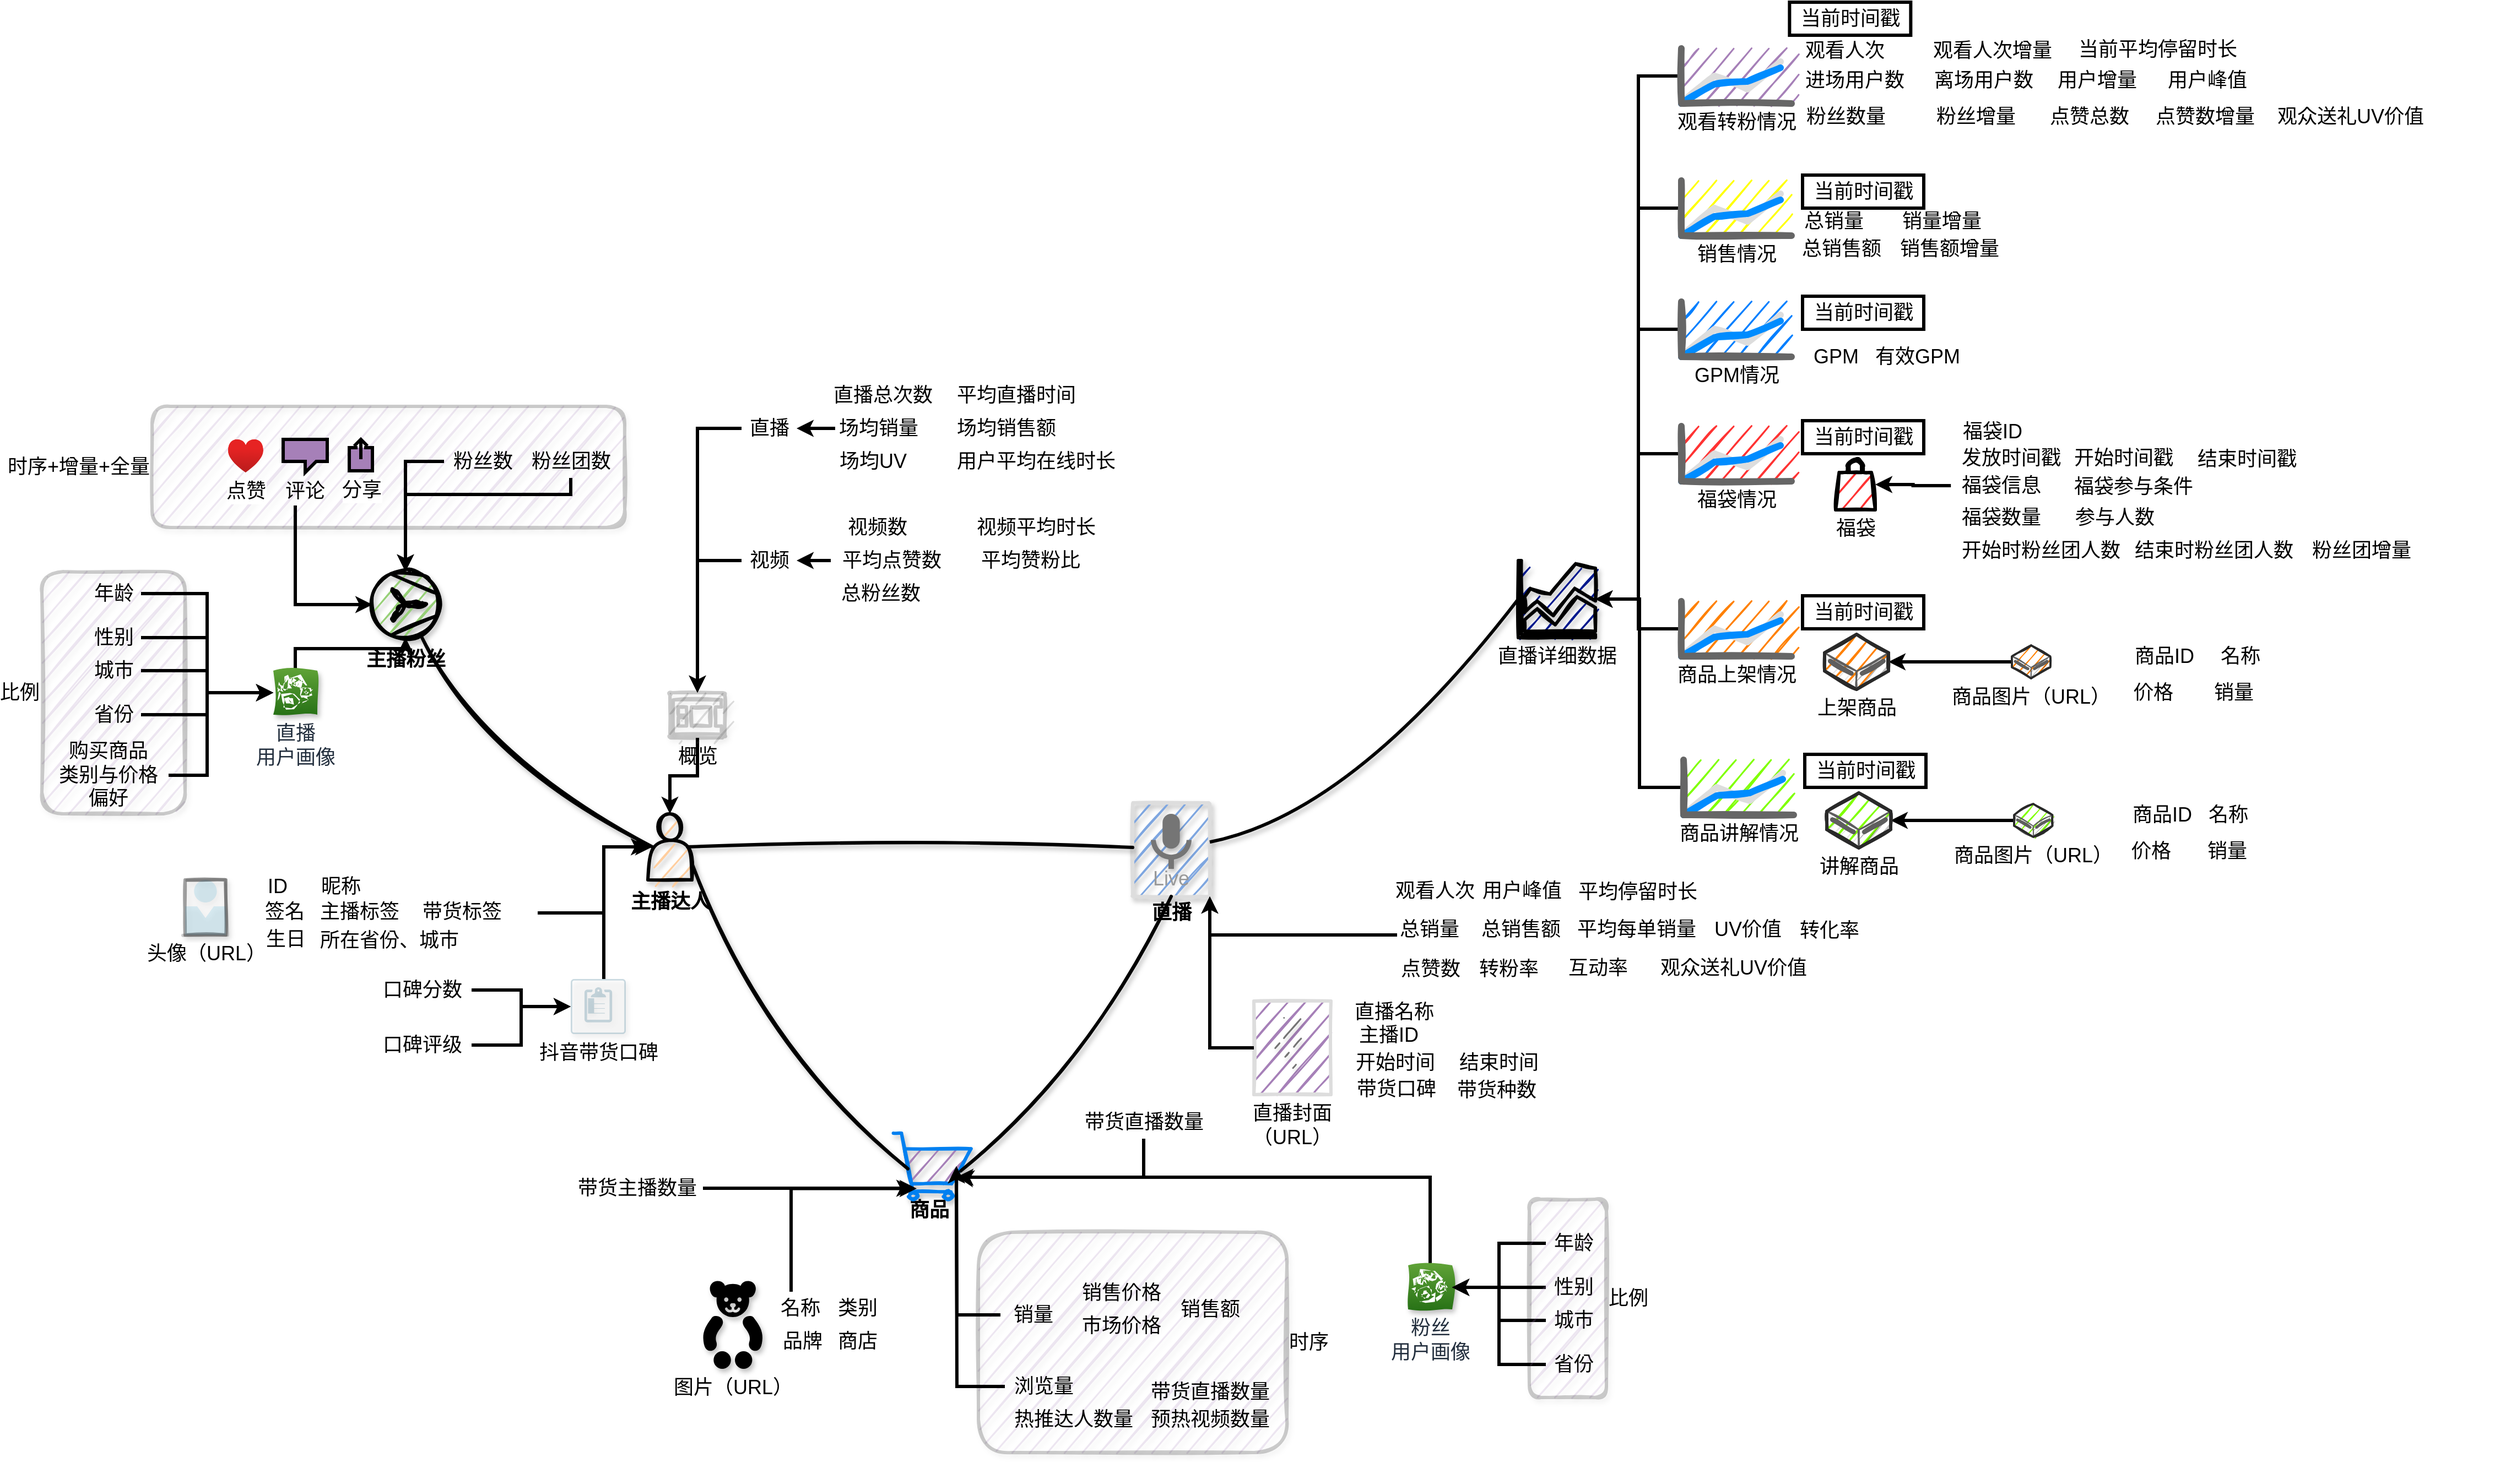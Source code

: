 <mxfile version="19.0.3" type="device"><diagram id="8wOz5EwU33NyLmdHWQlg" name="Page-1"><mxGraphModel dx="1865" dy="1818" grid="1" gridSize="10" guides="0" tooltips="1" connect="1" arrows="1" fold="1" page="1" pageScale="1" pageWidth="827" pageHeight="1169" math="0" shadow="0"><root><mxCell id="0"/><mxCell id="1" parent="0"/><mxCell id="KsMyJsa6FhC2z-pzYkFU-1" value="&lt;font style=&quot;font-size: 18px;&quot;&gt;时序+增量+全量&lt;/font&gt;" style="rounded=1;whiteSpace=wrap;html=1;sketch=1;fillStyle=auto;fontSize=18;strokeColor=#000000;fillColor=#A680B8;opacity=20;shadow=1;labelPosition=left;verticalLabelPosition=middle;align=right;verticalAlign=middle;strokeWidth=3;" parent="1" vertex="1"><mxGeometry x="-310" y="-290" width="429" height="110" as="geometry"/></mxCell><mxCell id="h5Hz_7YS0veONpXHhz1--67" value="比例" style="rounded=1;whiteSpace=wrap;html=1;shadow=1;sketch=1;fillStyle=auto;fontSize=18;strokeColor=#000000;fillColor=#A680B8;opacity=20;labelPosition=left;verticalLabelPosition=middle;align=right;verticalAlign=middle;strokeWidth=3;" parent="1" vertex="1"><mxGeometry x="-410" y="-140" width="130" height="220" as="geometry"/></mxCell><mxCell id="h5Hz_7YS0veONpXHhz1--54" value="时序" style="rounded=1;whiteSpace=wrap;html=1;shadow=1;sketch=1;fillStyle=auto;fontSize=18;strokeColor=#000000;fillColor=#A680B8;opacity=20;labelPosition=right;verticalLabelPosition=middle;align=left;verticalAlign=middle;strokeWidth=3;" parent="1" vertex="1"><mxGeometry x="440" y="460" width="280" height="200" as="geometry"/></mxCell><mxCell id="1Qw98hxvSaIvAnni6D5p-11" value="" style="group;fontSize=18;strokeWidth=3;" parent="1" vertex="1" connectable="0"><mxGeometry x="580" y="70" width="70" height="115" as="geometry"/></mxCell><mxCell id="1Qw98hxvSaIvAnni6D5p-8" value="Live" style="strokeColor=#dddddd;shadow=1;strokeWidth=3;rounded=1;absoluteArcSize=1;arcSize=2;labelPosition=center;verticalLabelPosition=middle;align=center;verticalAlign=bottom;spacingLeft=0;fontColor=#999999;fontSize=18;whiteSpace=wrap;spacingBottom=2;sketch=1;glass=0;fillColor=#7EA6E0;" parent="1Qw98hxvSaIvAnni6D5p-11" vertex="1"><mxGeometry width="70" height="85" as="geometry"/></mxCell><mxCell id="1Qw98hxvSaIvAnni6D5p-9" value="" style="sketch=0;dashed=0;connectable=0;html=1;fillColor=#757575;strokeColor=none;shape=mxgraph.gcp2.live;part=1;shadow=1;fontSize=18;strokeWidth=3;" parent="1Qw98hxvSaIvAnni6D5p-8" vertex="1"><mxGeometry x="0.5" width="37" height="50" relative="1" as="geometry"><mxPoint x="-18.5" y="10" as="offset"/></mxGeometry></mxCell><mxCell id="1Qw98hxvSaIvAnni6D5p-10" value="&lt;b style=&quot;font-size: 18px;&quot;&gt;&lt;font style=&quot;font-size: 18px;&quot;&gt;直播&lt;/font&gt;&lt;/b&gt;" style="text;html=1;align=center;verticalAlign=middle;resizable=0;points=[];autosize=1;strokeColor=none;fillColor=none;fontSize=18;strokeWidth=3;" parent="1Qw98hxvSaIvAnni6D5p-11" vertex="1"><mxGeometry x="10" y="85" width="50" height="30" as="geometry"/></mxCell><mxCell id="1Qw98hxvSaIvAnni6D5p-14" value="" style="group;sketch=1;shadow=1;rounded=1;fontSize=18;strokeWidth=3;" parent="1" vertex="1" connectable="0"><mxGeometry x="360" y="360" width="76.17" height="95" as="geometry"/></mxCell><mxCell id="1Qw98hxvSaIvAnni6D5p-13" value="&lt;div style=&quot;font-size: 18px;&quot;&gt;&lt;b style=&quot;font-size: 18px;&quot;&gt;&lt;font style=&quot;font-size: 18px;&quot;&gt;商品&lt;/font&gt;&lt;/b&gt;&lt;/div&gt;" style="text;html=1;align=center;verticalAlign=middle;resizable=0;points=[];autosize=1;strokeColor=none;fillColor=none;fontSize=18;strokeWidth=3;" parent="1Qw98hxvSaIvAnni6D5p-14" vertex="1"><mxGeometry x="10" y="65" width="50" height="30" as="geometry"/></mxCell><mxCell id="5ll4PVYQe_8sfW-gqy5D-20" value="" style="html=1;verticalLabelPosition=bottom;align=center;labelBackgroundColor=#ffffff;verticalAlign=top;strokeWidth=3;strokeColor=#0080F0;shadow=1;dashed=0;shape=mxgraph.ios7.icons.shopping_cart;sketch=1;fillColor=#A680B8;fontSize=18;" parent="1Qw98hxvSaIvAnni6D5p-14" vertex="1"><mxGeometry x="2.79" y="10" width="70.59" height="60" as="geometry"/></mxCell><mxCell id="gtUGXm8THX3-L7juSxBe-3" value="" style="group;fontSize=18;strokeWidth=3;" parent="1" vertex="1" connectable="0"><mxGeometry x="-110" y="-140" width="75" height="95" as="geometry"/></mxCell><mxCell id="gtUGXm8THX3-L7juSxBe-1" value="" style="verticalLabelPosition=bottom;outlineConnect=0;align=center;dashed=0;html=1;verticalAlign=top;shape=mxgraph.pid2misc.fan;fanType=common;sketch=1;shadow=1;fillStyle=auto;fillColor=#97D077;fontSize=18;strokeWidth=3;" parent="gtUGXm8THX3-L7juSxBe-3" vertex="1"><mxGeometry width="60" height="60" as="geometry"/></mxCell><mxCell id="gtUGXm8THX3-L7juSxBe-2" value="&lt;b style=&quot;font-size: 18px;&quot;&gt;&lt;font style=&quot;font-size: 18px;&quot;&gt;主播粉丝&lt;/font&gt;&lt;/b&gt;" style="text;html=1;align=center;verticalAlign=middle;resizable=0;points=[];autosize=1;strokeColor=none;fillColor=none;fontSize=18;strokeWidth=3;" parent="gtUGXm8THX3-L7juSxBe-3" vertex="1"><mxGeometry x="-15" y="65" width="90" height="30" as="geometry"/></mxCell><mxCell id="5ll4PVYQe_8sfW-gqy5D-19" value="" style="group;fontSize=18;strokeWidth=3;" parent="1" vertex="1" connectable="0"><mxGeometry x="130" y="80" width="75" height="94.996" as="geometry"/></mxCell><mxCell id="5ll4PVYQe_8sfW-gqy5D-18" value="" style="shape=actor;whiteSpace=wrap;html=1;sketch=1;shadow=1;fillColor=#FFCE9F;fontSize=18;strokeWidth=3;" parent="5ll4PVYQe_8sfW-gqy5D-19" vertex="1"><mxGeometry x="10" width="40" height="60" as="geometry"/></mxCell><mxCell id="1Qw98hxvSaIvAnni6D5p-6" value="&lt;b style=&quot;font-size: 18px;&quot;&gt;&lt;font style=&quot;font-size: 18px;&quot;&gt;主播达人&lt;/font&gt;&lt;/b&gt;" style="text;html=1;align=center;verticalAlign=middle;resizable=0;points=[];autosize=1;strokeColor=none;fillColor=none;fontSize=18;strokeWidth=3;" parent="5ll4PVYQe_8sfW-gqy5D-19" vertex="1"><mxGeometry x="-15" y="64.996" width="90" height="30" as="geometry"/></mxCell><mxCell id="h5Hz_7YS0veONpXHhz1--4" value="" style="group;fontSize=18;strokeWidth=3;" parent="1" vertex="1" connectable="0"><mxGeometry x="-241" y="-260" width="131" height="45" as="geometry"/></mxCell><mxCell id="h5Hz_7YS0veONpXHhz1--1" value="点赞" style="aspect=fixed;html=1;points=[];align=center;image;fontSize=18;image=img/lib/azure2/general/Heart.svg;sketch=0;fillStyle=auto;fillColor=#A680B8;strokeWidth=3;" parent="h5Hz_7YS0veONpXHhz1--4" vertex="1"><mxGeometry width="32" height="30" as="geometry"/></mxCell><mxCell id="h5Hz_7YS0veONpXHhz1--2" value="&lt;font style=&quot;font-size: 18px;&quot;&gt;评论&lt;/font&gt;" style="shape=callout;whiteSpace=wrap;html=1;perimeter=calloutPerimeter;sketch=0;fillStyle=auto;fillColor=#A680B8;position2=0.5;size=10;position=0.5;base=10;labelPosition=center;verticalLabelPosition=bottom;align=center;verticalAlign=top;fontSize=18;strokeWidth=3;" parent="h5Hz_7YS0veONpXHhz1--4" vertex="1"><mxGeometry x="50" width="40" height="30" as="geometry"/></mxCell><mxCell id="h5Hz_7YS0veONpXHhz1--3" value="分享" style="html=1;verticalLabelPosition=bottom;align=center;labelBackgroundColor=#ffffff;verticalAlign=top;strokeWidth=3;strokeColor=#000000;shadow=0;dashed=0;shape=mxgraph.ios7.icons.share;sketch=0;fillStyle=auto;fillColor=#A680B8;fontSize=18;" parent="h5Hz_7YS0veONpXHhz1--4" vertex="1"><mxGeometry x="110" width="21" height="28.5" as="geometry"/></mxCell><mxCell id="h5Hz_7YS0veONpXHhz1--5" style="edgeStyle=orthogonalEdgeStyle;rounded=0;orthogonalLoop=1;jettySize=auto;html=1;fontSize=18;strokeWidth=3;" parent="1" target="gtUGXm8THX3-L7juSxBe-1" edge="1"><mxGeometry relative="1" as="geometry"><mxPoint x="-180" y="-200" as="sourcePoint"/><Array as="points"><mxPoint x="-180" y="-110"/></Array></mxGeometry></mxCell><mxCell id="h5Hz_7YS0veONpXHhz1--8" value="" style="group;fontSize=18;strokeWidth=3;" parent="1" vertex="1" connectable="0"><mxGeometry x="-35" y="-250" width="154" height="60" as="geometry"/></mxCell><mxCell id="h5Hz_7YS0veONpXHhz1--6" value="&lt;font style=&quot;font-size: 18px;&quot;&gt;粉丝数&lt;/font&gt;" style="text;html=1;align=center;verticalAlign=middle;resizable=0;points=[];autosize=1;strokeColor=none;fillColor=none;fontSize=18;strokeWidth=3;" parent="h5Hz_7YS0veONpXHhz1--8" vertex="1"><mxGeometry x="-10" y="-5" width="70" height="30" as="geometry"/></mxCell><mxCell id="h5Hz_7YS0veONpXHhz1--7" value="&lt;font style=&quot;font-size: 18px;&quot;&gt;粉丝团数&lt;/font&gt;" style="text;html=1;align=center;verticalAlign=middle;resizable=0;points=[];autosize=1;strokeColor=none;fillColor=none;fontSize=18;strokeWidth=3;" parent="h5Hz_7YS0veONpXHhz1--8" vertex="1"><mxGeometry x="60" y="-5" width="90" height="30" as="geometry"/></mxCell><mxCell id="h5Hz_7YS0veONpXHhz1--9" style="edgeStyle=orthogonalEdgeStyle;rounded=0;orthogonalLoop=1;jettySize=auto;html=1;fontSize=18;strokeWidth=3;" parent="1" source="h5Hz_7YS0veONpXHhz1--6" target="gtUGXm8THX3-L7juSxBe-1" edge="1"><mxGeometry relative="1" as="geometry"/></mxCell><mxCell id="h5Hz_7YS0veONpXHhz1--10" style="edgeStyle=orthogonalEdgeStyle;rounded=0;orthogonalLoop=1;jettySize=auto;html=1;fontSize=18;strokeWidth=3;" parent="1" source="h5Hz_7YS0veONpXHhz1--7" target="gtUGXm8THX3-L7juSxBe-1" edge="1"><mxGeometry relative="1" as="geometry"><Array as="points"><mxPoint x="70" y="-210"/><mxPoint x="-80" y="-210"/></Array></mxGeometry></mxCell><mxCell id="h5Hz_7YS0veONpXHhz1--15" style="edgeStyle=orthogonalEdgeStyle;rounded=0;orthogonalLoop=1;jettySize=auto;html=1;fontSize=18;strokeWidth=3;" parent="1" source="h5Hz_7YS0veONpXHhz1--12" target="gtUGXm8THX3-L7juSxBe-1" edge="1"><mxGeometry relative="1" as="geometry"><Array as="points"><mxPoint x="-180" y="-70"/><mxPoint x="-80" y="-70"/></Array></mxGeometry></mxCell><mxCell id="h5Hz_7YS0veONpXHhz1--12" value="直播&lt;br style=&quot;font-size: 18px;&quot;&gt;用户画像" style="sketch=1;points=[[0,0,0],[0.25,0,0],[0.5,0,0],[0.75,0,0],[1,0,0],[0,1,0],[0.25,1,0],[0.5,1,0],[0.75,1,0],[1,1,0],[0,0.25,0],[0,0.5,0],[0,0.75,0],[1,0.25,0],[1,0.5,0],[1,0.75,0]];outlineConnect=0;fontColor=#232F3E;gradientColor=#60A337;gradientDirection=north;fillColor=#277116;strokeColor=#ffffff;dashed=0;verticalLabelPosition=bottom;verticalAlign=top;align=center;html=1;fontSize=18;fontStyle=0;aspect=fixed;shape=mxgraph.aws4.resourceIcon;resIcon=mxgraph.aws4.iot_things_graph;rounded=1;shadow=1;fillStyle=auto;strokeWidth=3;" parent="1" vertex="1"><mxGeometry x="-200" y="-50" width="40" height="40" as="geometry"/></mxCell><mxCell id="h5Hz_7YS0veONpXHhz1--23" style="edgeStyle=orthogonalEdgeStyle;rounded=0;orthogonalLoop=1;jettySize=auto;html=1;entryX=0;entryY=0.5;entryDx=0;entryDy=0;entryPerimeter=0;fontSize=18;strokeWidth=3;" parent="1" source="h5Hz_7YS0veONpXHhz1--16" target="h5Hz_7YS0veONpXHhz1--12" edge="1"><mxGeometry relative="1" as="geometry"/></mxCell><mxCell id="h5Hz_7YS0veONpXHhz1--16" value="年龄" style="text;html=1;align=center;verticalAlign=middle;resizable=0;points=[];autosize=1;strokeColor=none;fillColor=none;fontSize=18;strokeWidth=3;" parent="1" vertex="1"><mxGeometry x="-370" y="-135" width="50" height="30" as="geometry"/></mxCell><mxCell id="h5Hz_7YS0veONpXHhz1--24" style="edgeStyle=orthogonalEdgeStyle;rounded=0;orthogonalLoop=1;jettySize=auto;html=1;entryX=0;entryY=0.5;entryDx=0;entryDy=0;entryPerimeter=0;fontSize=18;strokeWidth=3;" parent="1" source="h5Hz_7YS0veONpXHhz1--17" target="h5Hz_7YS0veONpXHhz1--12" edge="1"><mxGeometry relative="1" as="geometry"/></mxCell><mxCell id="h5Hz_7YS0veONpXHhz1--17" value="性别" style="text;html=1;align=center;verticalAlign=middle;resizable=0;points=[];autosize=1;strokeColor=none;fillColor=none;fontSize=18;strokeWidth=3;" parent="1" vertex="1"><mxGeometry x="-370" y="-95" width="50" height="30" as="geometry"/></mxCell><mxCell id="h5Hz_7YS0veONpXHhz1--25" style="edgeStyle=orthogonalEdgeStyle;rounded=0;orthogonalLoop=1;jettySize=auto;html=1;entryX=0;entryY=0.5;entryDx=0;entryDy=0;entryPerimeter=0;fontSize=18;strokeWidth=3;" parent="1" source="h5Hz_7YS0veONpXHhz1--19" target="h5Hz_7YS0veONpXHhz1--12" edge="1"><mxGeometry relative="1" as="geometry"/></mxCell><mxCell id="h5Hz_7YS0veONpXHhz1--19" value="城市" style="text;html=1;align=center;verticalAlign=middle;resizable=0;points=[];autosize=1;strokeColor=none;fillColor=none;fontSize=18;strokeWidth=3;" parent="1" vertex="1"><mxGeometry x="-370" y="-65" width="50" height="30" as="geometry"/></mxCell><mxCell id="h5Hz_7YS0veONpXHhz1--26" style="edgeStyle=orthogonalEdgeStyle;rounded=0;orthogonalLoop=1;jettySize=auto;html=1;entryX=0;entryY=0.5;entryDx=0;entryDy=0;entryPerimeter=0;fontSize=18;strokeWidth=3;" parent="1" source="h5Hz_7YS0veONpXHhz1--21" target="h5Hz_7YS0veONpXHhz1--12" edge="1"><mxGeometry relative="1" as="geometry"/></mxCell><mxCell id="h5Hz_7YS0veONpXHhz1--21" value="省份" style="text;html=1;align=center;verticalAlign=middle;resizable=0;points=[];autosize=1;strokeColor=none;fillColor=none;fontSize=18;strokeWidth=3;" parent="1" vertex="1"><mxGeometry x="-370" y="-25" width="50" height="30" as="geometry"/></mxCell><mxCell id="h5Hz_7YS0veONpXHhz1--27" style="edgeStyle=orthogonalEdgeStyle;rounded=0;orthogonalLoop=1;jettySize=auto;html=1;entryX=0;entryY=0.5;entryDx=0;entryDy=0;entryPerimeter=0;fontSize=18;strokeWidth=3;" parent="1" source="h5Hz_7YS0veONpXHhz1--22" target="h5Hz_7YS0veONpXHhz1--12" edge="1"><mxGeometry relative="1" as="geometry"><Array as="points"><mxPoint x="-260" y="45"/><mxPoint x="-260" y="-30"/></Array></mxGeometry></mxCell><mxCell id="h5Hz_7YS0veONpXHhz1--22" value="购买商品&lt;br style=&quot;font-size: 18px;&quot;&gt;类别与价格&lt;br style=&quot;font-size: 18px;&quot;&gt;偏好" style="text;html=1;align=center;verticalAlign=middle;resizable=0;points=[];autosize=1;strokeColor=none;fillColor=none;fontSize=18;strokeWidth=3;" parent="1" vertex="1"><mxGeometry x="-405" y="10" width="110" height="70" as="geometry"/></mxCell><mxCell id="h5Hz_7YS0veONpXHhz1--28" style="orthogonalLoop=1;jettySize=auto;html=1;entryX=0.1;entryY=0.5;entryDx=0;entryDy=0;fontSize=12;endArrow=none;endFill=0;curved=1;strokeWidth=3;sketch=1;shadow=1;entryPerimeter=0;" parent="1" source="gtUGXm8THX3-L7juSxBe-1" target="5ll4PVYQe_8sfW-gqy5D-18" edge="1"><mxGeometry relative="1" as="geometry"><Array as="points"><mxPoint x="-10" y="30"/></Array></mxGeometry></mxCell><mxCell id="h5Hz_7YS0veONpXHhz1--29" style="edgeStyle=none;curved=1;sketch=1;orthogonalLoop=1;jettySize=auto;html=1;shadow=1;fontSize=12;endArrow=none;endFill=0;strokeWidth=3;exitX=0.9;exitY=0.5;exitDx=0;exitDy=0;exitPerimeter=0;" parent="1" source="5ll4PVYQe_8sfW-gqy5D-18" target="1Qw98hxvSaIvAnni6D5p-8" edge="1"><mxGeometry relative="1" as="geometry"><Array as="points"><mxPoint x="390" y="100"/></Array></mxGeometry></mxCell><mxCell id="h5Hz_7YS0veONpXHhz1--30" style="edgeStyle=none;curved=1;sketch=1;orthogonalLoop=1;jettySize=auto;html=1;entryX=0.867;entryY=0.571;entryDx=0;entryDy=0;entryPerimeter=0;shadow=1;fontSize=12;endArrow=none;endFill=0;strokeWidth=3;exitX=0.5;exitY=1;exitDx=0;exitDy=0;" parent="1" source="1Qw98hxvSaIvAnni6D5p-8" target="5ll4PVYQe_8sfW-gqy5D-20" edge="1"><mxGeometry relative="1" as="geometry"><Array as="points"><mxPoint x="540" y="310"/></Array></mxGeometry></mxCell><mxCell id="h5Hz_7YS0veONpXHhz1--31" style="edgeStyle=none;curved=1;sketch=1;orthogonalLoop=1;jettySize=auto;html=1;entryX=1;entryY=0.75;entryDx=0;entryDy=0;shadow=1;fontSize=12;endArrow=none;endFill=0;strokeWidth=3;exitX=0.187;exitY=0.538;exitDx=0;exitDy=0;exitPerimeter=0;" parent="1" source="5ll4PVYQe_8sfW-gqy5D-20" target="5ll4PVYQe_8sfW-gqy5D-18" edge="1"><mxGeometry relative="1" as="geometry"><Array as="points"><mxPoint x="240" y="290"/></Array></mxGeometry></mxCell><mxCell id="h5Hz_7YS0veONpXHhz1--38" value="" style="group;fontSize=18;strokeWidth=3;" parent="1" vertex="1" connectable="0"><mxGeometry x="190" y="504" width="164.91" height="80" as="geometry"/></mxCell><mxCell id="h5Hz_7YS0veONpXHhz1--32" value="图片（URL）" style="shape=mxgraph.signs.animals.teddy_bear;html=1;pointerEvents=1;fillColor=#000000;strokeColor=none;verticalLabelPosition=bottom;verticalAlign=top;align=center;sketch=0;rounded=1;shadow=1;fillStyle=auto;fontSize=18;strokeWidth=3;" parent="h5Hz_7YS0veONpXHhz1--38" vertex="1"><mxGeometry width="54.24" height="80" as="geometry"/></mxCell><mxCell id="h5Hz_7YS0veONpXHhz1--33" value="&lt;font style=&quot;font-size: 18px;&quot;&gt;名称&lt;/font&gt;" style="text;html=1;align=center;verticalAlign=middle;resizable=0;points=[];autosize=1;strokeColor=none;fillColor=none;fontSize=18;strokeWidth=3;" parent="h5Hz_7YS0veONpXHhz1--38" vertex="1"><mxGeometry x="63" y="10" width="50" height="30" as="geometry"/></mxCell><mxCell id="h5Hz_7YS0veONpXHhz1--34" value="品牌" style="text;html=1;align=center;verticalAlign=middle;resizable=0;points=[];autosize=1;strokeColor=none;fillColor=none;fontSize=18;strokeWidth=3;" parent="h5Hz_7YS0veONpXHhz1--38" vertex="1"><mxGeometry x="64.91" y="40" width="50" height="30" as="geometry"/></mxCell><mxCell id="h5Hz_7YS0veONpXHhz1--36" value="商店" style="text;html=1;align=center;verticalAlign=middle;resizable=0;points=[];autosize=1;strokeColor=none;fillColor=none;fontSize=18;strokeWidth=3;" parent="h5Hz_7YS0veONpXHhz1--38" vertex="1"><mxGeometry x="114.91" y="40" width="50" height="30" as="geometry"/></mxCell><mxCell id="h5Hz_7YS0veONpXHhz1--37" value="类别" style="text;html=1;align=center;verticalAlign=middle;resizable=0;points=[];autosize=1;strokeColor=none;fillColor=none;fontSize=18;strokeWidth=3;" parent="h5Hz_7YS0veONpXHhz1--38" vertex="1"><mxGeometry x="114.91" y="10" width="50" height="30" as="geometry"/></mxCell><mxCell id="h5Hz_7YS0veONpXHhz1--40" style="edgeStyle=orthogonalEdgeStyle;sketch=0;orthogonalLoop=1;jettySize=auto;html=1;entryX=0.3;entryY=0.838;entryDx=0;entryDy=0;entryPerimeter=0;shadow=0;fontSize=18;endArrow=classic;endFill=1;strokeWidth=3;rounded=0;" parent="1" source="h5Hz_7YS0veONpXHhz1--33" target="5ll4PVYQe_8sfW-gqy5D-20" edge="1"><mxGeometry relative="1" as="geometry"><Array as="points"><mxPoint x="270" y="420"/></Array></mxGeometry></mxCell><mxCell id="h5Hz_7YS0veONpXHhz1--50" value="" style="group;fontSize=18;strokeWidth=3;" parent="1" vertex="1" connectable="0"><mxGeometry x="460" y="500" width="225" height="60" as="geometry"/></mxCell><mxCell id="h5Hz_7YS0veONpXHhz1--41" value="销量" style="text;html=1;strokeColor=none;fillColor=none;align=center;verticalAlign=middle;whiteSpace=wrap;rounded=0;shadow=1;sketch=0;fillStyle=auto;fontSize=18;strokeWidth=3;" parent="h5Hz_7YS0veONpXHhz1--50" vertex="1"><mxGeometry y="20" width="60" height="30" as="geometry"/></mxCell><mxCell id="h5Hz_7YS0veONpXHhz1--42" value="销售价格" style="text;html=1;strokeColor=none;fillColor=none;align=center;verticalAlign=middle;whiteSpace=wrap;rounded=0;shadow=1;sketch=0;fillStyle=auto;fontSize=18;strokeWidth=3;" parent="h5Hz_7YS0veONpXHhz1--50" vertex="1"><mxGeometry x="70" width="80" height="30" as="geometry"/></mxCell><mxCell id="h5Hz_7YS0veONpXHhz1--43" value="市场价格" style="text;html=1;strokeColor=none;fillColor=none;align=center;verticalAlign=middle;whiteSpace=wrap;rounded=0;shadow=1;sketch=0;fillStyle=auto;fontSize=18;strokeWidth=3;" parent="h5Hz_7YS0veONpXHhz1--50" vertex="1"><mxGeometry x="70" y="30" width="80" height="30" as="geometry"/></mxCell><mxCell id="h5Hz_7YS0veONpXHhz1--45" value="销售额" style="text;html=1;align=center;verticalAlign=middle;resizable=0;points=[];autosize=1;strokeColor=none;fillColor=none;fontSize=18;strokeWidth=3;" parent="h5Hz_7YS0veONpXHhz1--50" vertex="1"><mxGeometry x="155" y="15" width="70" height="30" as="geometry"/></mxCell><mxCell id="h5Hz_7YS0veONpXHhz1--51" value="" style="group;fontSize=18;strokeWidth=3;" parent="1" vertex="1" connectable="0"><mxGeometry x="460" y="590" width="262" height="55" as="geometry"/></mxCell><mxCell id="h5Hz_7YS0veONpXHhz1--44" value="浏览量" style="text;html=1;align=center;verticalAlign=middle;resizable=0;points=[];autosize=1;strokeColor=none;fillColor=none;fontSize=18;strokeWidth=3;" parent="h5Hz_7YS0veONpXHhz1--51" vertex="1"><mxGeometry x="4" y="-5" width="70" height="30" as="geometry"/></mxCell><mxCell id="h5Hz_7YS0veONpXHhz1--47" value="预热视频数量" style="text;html=1;align=center;verticalAlign=middle;resizable=0;points=[];autosize=1;strokeColor=none;fillColor=none;fontSize=18;strokeWidth=3;" parent="h5Hz_7YS0veONpXHhz1--51" vertex="1"><mxGeometry x="130" y="25" width="120" height="30" as="geometry"/></mxCell><mxCell id="h5Hz_7YS0veONpXHhz1--48" value="热推达人数量" style="text;html=1;align=center;verticalAlign=middle;resizable=0;points=[];autosize=1;strokeColor=none;fillColor=none;fontSize=18;strokeWidth=3;" parent="h5Hz_7YS0veONpXHhz1--51" vertex="1"><mxGeometry x="6" y="25" width="120" height="30" as="geometry"/></mxCell><mxCell id="h5Hz_7YS0veONpXHhz1--52" style="edgeStyle=orthogonalEdgeStyle;rounded=0;sketch=0;orthogonalLoop=1;jettySize=auto;html=1;shadow=0;fontSize=18;endArrow=classic;endFill=1;strokeWidth=3;" parent="1" source="h5Hz_7YS0veONpXHhz1--44" edge="1"><mxGeometry relative="1" as="geometry"><mxPoint x="420" y="400" as="targetPoint"/></mxGeometry></mxCell><mxCell id="h5Hz_7YS0veONpXHhz1--53" style="edgeStyle=orthogonalEdgeStyle;rounded=0;sketch=0;orthogonalLoop=1;jettySize=auto;html=1;shadow=0;fontSize=18;endArrow=classic;endFill=1;strokeWidth=3;" parent="1" source="h5Hz_7YS0veONpXHhz1--41" edge="1"><mxGeometry relative="1" as="geometry"><mxPoint x="420" y="400" as="targetPoint"/></mxGeometry></mxCell><mxCell id="h5Hz_7YS0veONpXHhz1--66" style="edgeStyle=orthogonalEdgeStyle;rounded=0;sketch=0;jumpSize=6;orthogonalLoop=1;jettySize=auto;html=1;shadow=0;fontSize=18;endArrow=classic;endFill=1;strokeWidth=3;entryX=0.817;entryY=0.657;entryDx=0;entryDy=0;entryPerimeter=0;" parent="1" source="h5Hz_7YS0veONpXHhz1--55" target="5ll4PVYQe_8sfW-gqy5D-20" edge="1"><mxGeometry relative="1" as="geometry"><mxPoint x="510" y="400" as="targetPoint"/><Array as="points"><mxPoint x="850" y="410"/><mxPoint x="425" y="410"/></Array></mxGeometry></mxCell><mxCell id="h5Hz_7YS0veONpXHhz1--55" value="粉丝&lt;br style=&quot;font-size: 18px;&quot;&gt;用户画像" style="sketch=1;points=[[0,0,0],[0.25,0,0],[0.5,0,0],[0.75,0,0],[1,0,0],[0,1,0],[0.25,1,0],[0.5,1,0],[0.75,1,0],[1,1,0],[0,0.25,0],[0,0.5,0],[0,0.75,0],[1,0.25,0],[1,0.5,0],[1,0.75,0]];outlineConnect=0;fontColor=#232F3E;gradientColor=#60A337;gradientDirection=north;fillColor=#277116;strokeColor=#ffffff;dashed=0;verticalLabelPosition=bottom;verticalAlign=top;align=center;html=1;fontSize=18;fontStyle=0;aspect=fixed;shape=mxgraph.aws4.resourceIcon;resIcon=mxgraph.aws4.iot_things_graph;rounded=1;shadow=1;fillStyle=auto;strokeWidth=3;" parent="1" vertex="1"><mxGeometry x="830" y="490" width="40" height="40" as="geometry"/></mxCell><mxCell id="h5Hz_7YS0veONpXHhz1--60" style="edgeStyle=orthogonalEdgeStyle;rounded=0;sketch=0;orthogonalLoop=1;jettySize=auto;html=1;entryX=1;entryY=0.5;entryDx=0;entryDy=0;entryPerimeter=0;shadow=0;fontSize=18;endArrow=classic;endFill=1;strokeWidth=3;" parent="1" source="h5Hz_7YS0veONpXHhz1--56" target="h5Hz_7YS0veONpXHhz1--55" edge="1"><mxGeometry relative="1" as="geometry"/></mxCell><mxCell id="h5Hz_7YS0veONpXHhz1--56" value="年龄" style="text;html=1;align=center;verticalAlign=middle;resizable=0;points=[];autosize=1;strokeColor=none;fillColor=none;fontSize=18;strokeWidth=3;" parent="1" vertex="1"><mxGeometry x="955" y="455" width="50" height="30" as="geometry"/></mxCell><mxCell id="h5Hz_7YS0veONpXHhz1--61" style="edgeStyle=orthogonalEdgeStyle;rounded=0;sketch=0;orthogonalLoop=1;jettySize=auto;html=1;shadow=0;fontSize=18;endArrow=classic;endFill=1;strokeWidth=3;" parent="1" source="h5Hz_7YS0veONpXHhz1--57" edge="1"><mxGeometry relative="1" as="geometry"><mxPoint x="870" y="510" as="targetPoint"/></mxGeometry></mxCell><mxCell id="h5Hz_7YS0veONpXHhz1--57" value="性别" style="text;html=1;align=center;verticalAlign=middle;resizable=0;points=[];autosize=1;strokeColor=none;fillColor=none;fontSize=18;strokeWidth=3;" parent="1" vertex="1"><mxGeometry x="955" y="495" width="50" height="30" as="geometry"/></mxCell><mxCell id="h5Hz_7YS0veONpXHhz1--65" style="edgeStyle=orthogonalEdgeStyle;rounded=0;sketch=0;jumpSize=6;orthogonalLoop=1;jettySize=auto;html=1;entryX=1;entryY=0.5;entryDx=0;entryDy=0;entryPerimeter=0;shadow=0;fontSize=18;endArrow=classic;endFill=1;strokeWidth=3;" parent="1" source="h5Hz_7YS0veONpXHhz1--58" target="h5Hz_7YS0veONpXHhz1--55" edge="1"><mxGeometry relative="1" as="geometry"/></mxCell><mxCell id="h5Hz_7YS0veONpXHhz1--58" value="城市" style="text;html=1;align=center;verticalAlign=middle;resizable=0;points=[];autosize=1;strokeColor=none;fillColor=none;fontSize=18;strokeWidth=3;" parent="1" vertex="1"><mxGeometry x="955" y="525" width="50" height="30" as="geometry"/></mxCell><mxCell id="h5Hz_7YS0veONpXHhz1--63" style="edgeStyle=orthogonalEdgeStyle;rounded=0;sketch=0;orthogonalLoop=1;jettySize=auto;html=1;entryX=1;entryY=0.5;entryDx=0;entryDy=0;entryPerimeter=0;shadow=0;fontSize=18;endArrow=classic;endFill=1;strokeWidth=3;" parent="1" source="h5Hz_7YS0veONpXHhz1--59" target="h5Hz_7YS0veONpXHhz1--55" edge="1"><mxGeometry relative="1" as="geometry"/></mxCell><mxCell id="h5Hz_7YS0veONpXHhz1--59" value="省份" style="text;html=1;align=center;verticalAlign=middle;resizable=0;points=[];autosize=1;strokeColor=none;fillColor=none;fontSize=18;strokeWidth=3;" parent="1" vertex="1"><mxGeometry x="955" y="565" width="50" height="30" as="geometry"/></mxCell><mxCell id="h5Hz_7YS0veONpXHhz1--68" value="比例" style="rounded=1;whiteSpace=wrap;html=1;shadow=1;sketch=1;fillStyle=auto;fontSize=18;strokeColor=#000000;fillColor=#A680B8;opacity=20;labelPosition=right;verticalLabelPosition=middle;align=left;verticalAlign=middle;strokeWidth=3;" parent="1" vertex="1"><mxGeometry x="940" y="430" width="70" height="180" as="geometry"/></mxCell><mxCell id="h5Hz_7YS0veONpXHhz1--71" style="edgeStyle=orthogonalEdgeStyle;rounded=0;sketch=0;jumpSize=6;orthogonalLoop=1;jettySize=auto;html=1;shadow=0;fontSize=18;endArrow=classic;endFill=1;strokeWidth=3;" parent="1" source="h5Hz_7YS0veONpXHhz1--69" edge="1"><mxGeometry relative="1" as="geometry"><mxPoint x="420" y="410" as="targetPoint"/><Array as="points"><mxPoint x="590" y="410"/></Array></mxGeometry></mxCell><mxCell id="h5Hz_7YS0veONpXHhz1--69" value="带货直播数量" style="text;html=1;align=center;verticalAlign=middle;resizable=0;points=[];autosize=1;strokeColor=none;fillColor=none;fontSize=18;strokeWidth=3;" parent="1" vertex="1"><mxGeometry x="530" y="345" width="120" height="30" as="geometry"/></mxCell><mxCell id="h5Hz_7YS0veONpXHhz1--73" style="edgeStyle=orthogonalEdgeStyle;rounded=0;sketch=0;jumpSize=6;orthogonalLoop=1;jettySize=auto;html=1;shadow=0;fontSize=18;endArrow=classic;endFill=1;strokeWidth=3;" parent="1" source="h5Hz_7YS0veONpXHhz1--72" edge="1"><mxGeometry relative="1" as="geometry"><mxPoint x="381" y="420" as="targetPoint"/></mxGeometry></mxCell><mxCell id="h5Hz_7YS0veONpXHhz1--72" value="带货主播数量" style="text;html=1;align=center;verticalAlign=middle;resizable=0;points=[];autosize=1;strokeColor=none;fillColor=none;fontSize=18;strokeWidth=3;" parent="1" vertex="1"><mxGeometry x="70" y="405" width="120" height="30" as="geometry"/></mxCell><mxCell id="h5Hz_7YS0veONpXHhz1--82" value="" style="group;fontSize=18;strokeWidth=3;" parent="1" vertex="1" connectable="0"><mxGeometry x="-280" y="136" width="325" height="74" as="geometry"/></mxCell><mxCell id="h5Hz_7YS0veONpXHhz1--74" value="头像（URL）" style="sketch=1;aspect=fixed;html=1;points=[];align=center;image;fontSize=18;image=img/lib/mscae/Person.svg;rounded=1;shadow=1;fillStyle=auto;strokeColor=#000000;fillColor=#A680B8;opacity=20;imageBorder=default;imageBackground=default;strokeWidth=3;" parent="h5Hz_7YS0veONpXHhz1--82" vertex="1"><mxGeometry y="4" width="37" height="50" as="geometry"/></mxCell><mxCell id="h5Hz_7YS0veONpXHhz1--75" value="ID&amp;nbsp;" style="text;html=1;align=center;verticalAlign=middle;resizable=0;points=[];autosize=1;strokeColor=none;fillColor=none;fontSize=18;strokeWidth=3;" parent="h5Hz_7YS0veONpXHhz1--82" vertex="1"><mxGeometry x="66.327" y="-5" width="40" height="30" as="geometry"/></mxCell><mxCell id="h5Hz_7YS0veONpXHhz1--76" value="昵称" style="text;html=1;align=center;verticalAlign=middle;resizable=0;points=[];autosize=1;strokeColor=none;fillColor=none;fontSize=18;strokeWidth=3;" parent="h5Hz_7YS0veONpXHhz1--82" vertex="1"><mxGeometry x="116.0" y="-5" width="50" height="30" as="geometry"/></mxCell><mxCell id="h5Hz_7YS0veONpXHhz1--77" value="签名" style="text;html=1;align=center;verticalAlign=middle;resizable=0;points=[];autosize=1;strokeColor=none;fillColor=none;fontSize=18;strokeWidth=3;" parent="h5Hz_7YS0veONpXHhz1--82" vertex="1"><mxGeometry x="65" y="18" width="50" height="30" as="geometry"/></mxCell><mxCell id="h5Hz_7YS0veONpXHhz1--78" value="生日" style="text;html=1;align=center;verticalAlign=middle;resizable=0;points=[];autosize=1;strokeColor=none;fillColor=none;fontSize=18;strokeWidth=3;" parent="h5Hz_7YS0veONpXHhz1--82" vertex="1"><mxGeometry x="66.327" y="43" width="50" height="30" as="geometry"/></mxCell><mxCell id="h5Hz_7YS0veONpXHhz1--79" value="所在省份、城市" style="text;html=1;align=center;verticalAlign=middle;resizable=0;points=[];autosize=1;strokeColor=none;fillColor=none;fontSize=18;strokeWidth=3;" parent="h5Hz_7YS0veONpXHhz1--82" vertex="1"><mxGeometry x="115.408" y="44" width="140" height="30" as="geometry"/></mxCell><mxCell id="h5Hz_7YS0veONpXHhz1--80" value="主播标签" style="text;html=1;align=center;verticalAlign=middle;resizable=0;points=[];autosize=1;strokeColor=none;fillColor=none;fontSize=18;strokeWidth=3;" parent="h5Hz_7YS0veONpXHhz1--82" vertex="1"><mxGeometry x="112.755" y="18" width="90" height="30" as="geometry"/></mxCell><mxCell id="h5Hz_7YS0veONpXHhz1--81" value="带货标签" style="text;html=1;align=center;verticalAlign=middle;resizable=0;points=[];autosize=1;strokeColor=none;fillColor=none;fontSize=18;strokeWidth=3;" parent="h5Hz_7YS0veONpXHhz1--82" vertex="1"><mxGeometry x="205.612" y="18" width="90" height="30" as="geometry"/></mxCell><mxCell id="h5Hz_7YS0veONpXHhz1--83" style="edgeStyle=orthogonalEdgeStyle;rounded=0;sketch=0;jumpSize=6;orthogonalLoop=1;jettySize=auto;html=1;shadow=0;fontSize=18;endArrow=none;endFill=0;strokeWidth=3;startArrow=classic;startFill=1;" parent="1" source="5ll4PVYQe_8sfW-gqy5D-18" edge="1"><mxGeometry relative="1" as="geometry"><mxPoint x="40.0" y="170" as="targetPoint"/><Array as="points"><mxPoint x="100" y="110"/><mxPoint x="100" y="170"/></Array></mxGeometry></mxCell><mxCell id="h5Hz_7YS0veONpXHhz1--89" style="edgeStyle=orthogonalEdgeStyle;rounded=0;sketch=0;jumpSize=6;orthogonalLoop=1;jettySize=auto;html=1;entryX=0.1;entryY=0.5;entryDx=0;entryDy=0;entryPerimeter=0;shadow=0;fontSize=18;startArrow=none;startFill=0;endArrow=classic;endFill=1;strokeWidth=3;" parent="1" source="h5Hz_7YS0veONpXHhz1--84" target="5ll4PVYQe_8sfW-gqy5D-18" edge="1"><mxGeometry relative="1" as="geometry"><Array as="points"><mxPoint x="100" y="110"/></Array></mxGeometry></mxCell><mxCell id="h5Hz_7YS0veONpXHhz1--84" value="抖音带货口碑" style="sketch=0;points=[[0.015,0.015,0],[0.985,0.015,0],[0.985,0.985,0],[0.015,0.985,0],[0.25,0,0],[0.5,0,0],[0.75,0,0],[1,0.25,0],[1,0.5,0],[1,0.75,0],[0.75,1,0],[0.5,1,0],[0.25,1,0],[0,0.75,0],[0,0.5,0],[0,0.25,0]];verticalLabelPosition=bottom;html=1;verticalAlign=top;aspect=fixed;align=center;pointerEvents=1;shape=mxgraph.cisco19.rect;prIcon=web_reputation_filtering_2;fillColor=#FAFAFA;strokeColor=#005073;rounded=1;shadow=1;fillStyle=auto;fontSize=18;opacity=20;strokeWidth=3;" parent="1" vertex="1"><mxGeometry x="70" y="230" width="50" height="50" as="geometry"/></mxCell><mxCell id="h5Hz_7YS0veONpXHhz1--87" style="edgeStyle=orthogonalEdgeStyle;rounded=0;sketch=0;jumpSize=6;orthogonalLoop=1;jettySize=auto;html=1;entryX=0;entryY=0.5;entryDx=0;entryDy=0;entryPerimeter=0;shadow=0;fontSize=18;startArrow=none;startFill=0;endArrow=classic;endFill=1;strokeWidth=3;" parent="1" source="h5Hz_7YS0veONpXHhz1--85" target="h5Hz_7YS0veONpXHhz1--84" edge="1"><mxGeometry relative="1" as="geometry"/></mxCell><mxCell id="h5Hz_7YS0veONpXHhz1--85" value="口碑分数" style="text;html=1;align=center;verticalAlign=middle;resizable=0;points=[];autosize=1;strokeColor=none;fillColor=none;fontSize=18;strokeWidth=3;" parent="1" vertex="1"><mxGeometry x="-110" y="225" width="90" height="30" as="geometry"/></mxCell><mxCell id="h5Hz_7YS0veONpXHhz1--88" style="edgeStyle=orthogonalEdgeStyle;rounded=0;sketch=0;jumpSize=6;orthogonalLoop=1;jettySize=auto;html=1;entryX=0;entryY=0.5;entryDx=0;entryDy=0;entryPerimeter=0;shadow=0;fontSize=18;startArrow=none;startFill=0;endArrow=classic;endFill=1;strokeWidth=3;" parent="1" source="h5Hz_7YS0veONpXHhz1--86" target="h5Hz_7YS0veONpXHhz1--84" edge="1"><mxGeometry relative="1" as="geometry"/></mxCell><mxCell id="h5Hz_7YS0veONpXHhz1--86" value="口碑评级" style="text;html=1;align=center;verticalAlign=middle;resizable=0;points=[];autosize=1;strokeColor=none;fillColor=none;fontSize=18;strokeWidth=3;" parent="1" vertex="1"><mxGeometry x="-110" y="275" width="90" height="30" as="geometry"/></mxCell><mxCell id="h5Hz_7YS0veONpXHhz1--91" style="edgeStyle=orthogonalEdgeStyle;rounded=0;sketch=0;jumpSize=6;orthogonalLoop=1;jettySize=auto;html=1;entryX=0.5;entryY=0;entryDx=0;entryDy=0;shadow=0;fontSize=18;startArrow=none;startFill=0;endArrow=classic;endFill=1;strokeWidth=3;" parent="1" source="h5Hz_7YS0veONpXHhz1--90" target="5ll4PVYQe_8sfW-gqy5D-18" edge="1"><mxGeometry relative="1" as="geometry"/></mxCell><mxCell id="h5Hz_7YS0veONpXHhz1--90" value="概览" style="sketch=1;pointerEvents=1;shadow=1;dashed=0;html=1;strokeColor=default;labelPosition=center;verticalLabelPosition=bottom;verticalAlign=top;align=center;fillColor=#505050;shape=mxgraph.mscae.oms.overview;rounded=1;fillStyle=auto;fontSize=18;opacity=20;strokeWidth=3;" parent="1" vertex="1"><mxGeometry x="160" y="-30" width="50" height="41" as="geometry"/></mxCell><mxCell id="h5Hz_7YS0veONpXHhz1--95" style="edgeStyle=orthogonalEdgeStyle;rounded=0;sketch=0;jumpSize=6;orthogonalLoop=1;jettySize=auto;html=1;entryX=0.5;entryY=0;entryDx=0;entryDy=0;entryPerimeter=0;shadow=0;fontSize=18;startArrow=none;startFill=0;endArrow=classic;endFill=1;strokeWidth=3;" parent="1" source="h5Hz_7YS0veONpXHhz1--92" target="h5Hz_7YS0veONpXHhz1--90" edge="1"><mxGeometry relative="1" as="geometry"/></mxCell><mxCell id="h5Hz_7YS0veONpXHhz1--104" style="edgeStyle=orthogonalEdgeStyle;rounded=0;sketch=0;jumpSize=6;orthogonalLoop=1;jettySize=auto;html=1;shadow=0;fontSize=18;startArrow=classic;startFill=1;endArrow=none;endFill=0;strokeWidth=3;" parent="1" source="h5Hz_7YS0veONpXHhz1--92" edge="1"><mxGeometry relative="1" as="geometry"><mxPoint x="310" y="-270" as="targetPoint"/></mxGeometry></mxCell><mxCell id="h5Hz_7YS0veONpXHhz1--92" value="直播" style="text;html=1;align=center;verticalAlign=middle;resizable=0;points=[];autosize=1;strokeColor=none;fillColor=none;fontSize=18;strokeWidth=3;" parent="1" vertex="1"><mxGeometry x="225" y="-285" width="50" height="30" as="geometry"/></mxCell><mxCell id="h5Hz_7YS0veONpXHhz1--94" style="edgeStyle=orthogonalEdgeStyle;rounded=0;sketch=0;jumpSize=6;orthogonalLoop=1;jettySize=auto;html=1;entryX=0.5;entryY=0;entryDx=0;entryDy=0;entryPerimeter=0;shadow=0;fontSize=18;startArrow=none;startFill=0;endArrow=classic;endFill=1;strokeWidth=3;" parent="1" source="h5Hz_7YS0veONpXHhz1--93" target="h5Hz_7YS0veONpXHhz1--90" edge="1"><mxGeometry relative="1" as="geometry"/></mxCell><mxCell id="h5Hz_7YS0veONpXHhz1--112" style="edgeStyle=orthogonalEdgeStyle;rounded=0;sketch=0;jumpSize=6;orthogonalLoop=1;jettySize=auto;html=1;shadow=0;fontSize=18;startArrow=classic;startFill=1;endArrow=none;endFill=0;strokeWidth=3;" parent="1" source="h5Hz_7YS0veONpXHhz1--93" target="h5Hz_7YS0veONpXHhz1--106" edge="1"><mxGeometry relative="1" as="geometry"/></mxCell><mxCell id="h5Hz_7YS0veONpXHhz1--93" value="视频" style="text;html=1;align=center;verticalAlign=middle;resizable=0;points=[];autosize=1;strokeColor=none;fillColor=none;fontSize=18;strokeWidth=3;" parent="1" vertex="1"><mxGeometry x="225" y="-165" width="50" height="30" as="geometry"/></mxCell><mxCell id="h5Hz_7YS0veONpXHhz1--103" value="" style="group;fontSize=18;strokeWidth=3;" parent="1" vertex="1" connectable="0"><mxGeometry x="310" y="-310" width="290" height="85" as="geometry"/></mxCell><mxCell id="h5Hz_7YS0veONpXHhz1--96" value="直播总次数" style="text;html=1;align=center;verticalAlign=middle;resizable=0;points=[];autosize=1;strokeColor=none;fillColor=none;fontSize=18;strokeWidth=3;" parent="h5Hz_7YS0veONpXHhz1--103" vertex="1"><mxGeometry x="-12.083" y="-5" width="110" height="30" as="geometry"/></mxCell><mxCell id="h5Hz_7YS0veONpXHhz1--97" value="平均直播时间" style="text;html=1;align=center;verticalAlign=middle;resizable=0;points=[];autosize=1;strokeColor=none;fillColor=none;fontSize=18;strokeWidth=3;" parent="h5Hz_7YS0veONpXHhz1--103" vertex="1"><mxGeometry x="103.708" y="-5" width="120" height="30" as="geometry"/></mxCell><mxCell id="h5Hz_7YS0veONpXHhz1--98" value="场均UV" style="text;html=1;align=center;verticalAlign=middle;resizable=0;points=[];autosize=1;strokeColor=none;fillColor=none;fontSize=18;strokeWidth=3;" parent="h5Hz_7YS0veONpXHhz1--103" vertex="1"><mxGeometry x="-6.042" y="55" width="80" height="30" as="geometry"/></mxCell><mxCell id="h5Hz_7YS0veONpXHhz1--99" value="场均销量" style="text;html=1;align=center;verticalAlign=middle;resizable=0;points=[];autosize=1;strokeColor=none;fillColor=none;fontSize=18;strokeWidth=3;" parent="h5Hz_7YS0veONpXHhz1--103" vertex="1"><mxGeometry x="-6.042" y="25" width="90" height="30" as="geometry"/></mxCell><mxCell id="h5Hz_7YS0veONpXHhz1--101" value="场均销售额" style="text;html=1;align=center;verticalAlign=middle;resizable=0;points=[];autosize=1;strokeColor=none;fillColor=none;fontSize=18;strokeWidth=3;" parent="h5Hz_7YS0veONpXHhz1--103" vertex="1"><mxGeometry x="99.708" y="25" width="110" height="30" as="geometry"/></mxCell><mxCell id="h5Hz_7YS0veONpXHhz1--102" value="用户平均在线时长" style="text;html=1;align=center;verticalAlign=middle;resizable=0;points=[];autosize=1;strokeColor=none;fillColor=none;fontSize=18;strokeWidth=3;" parent="h5Hz_7YS0veONpXHhz1--103" vertex="1"><mxGeometry x="101.667" y="55" width="160" height="30" as="geometry"/></mxCell><mxCell id="h5Hz_7YS0veONpXHhz1--110" value="" style="group;fontSize=18;strokeWidth=3;" parent="1" vertex="1" connectable="0"><mxGeometry x="320" y="-190" width="280" height="85" as="geometry"/></mxCell><mxCell id="h5Hz_7YS0veONpXHhz1--105" value="视频数" style="text;html=1;align=center;verticalAlign=middle;resizable=0;points=[];autosize=1;strokeColor=none;fillColor=none;fontSize=18;strokeWidth=3;" parent="h5Hz_7YS0veONpXHhz1--110" vertex="1"><mxGeometry x="-7" y="-5" width="70" height="30" as="geometry"/></mxCell><mxCell id="h5Hz_7YS0veONpXHhz1--106" value="平均点赞数" style="text;html=1;align=center;verticalAlign=middle;resizable=0;points=[];autosize=1;strokeColor=none;fillColor=none;fontSize=18;strokeWidth=3;" parent="h5Hz_7YS0veONpXHhz1--110" vertex="1"><mxGeometry x="-14" y="25" width="110" height="30" as="geometry"/></mxCell><mxCell id="h5Hz_7YS0veONpXHhz1--107" value="平均赞粉比" style="text;html=1;align=center;verticalAlign=middle;resizable=0;points=[];autosize=1;strokeColor=none;fillColor=none;fontSize=18;strokeWidth=3;" parent="h5Hz_7YS0veONpXHhz1--110" vertex="1"><mxGeometry x="112" y="25" width="110" height="30" as="geometry"/></mxCell><mxCell id="h5Hz_7YS0veONpXHhz1--108" value="视频平均时长" style="text;html=1;align=center;verticalAlign=middle;resizable=0;points=[];autosize=1;strokeColor=none;fillColor=none;fontSize=18;strokeWidth=3;" parent="h5Hz_7YS0veONpXHhz1--110" vertex="1"><mxGeometry x="112" y="-5" width="120" height="30" as="geometry"/></mxCell><mxCell id="h5Hz_7YS0veONpXHhz1--109" value="总粉丝数" style="text;html=1;align=center;verticalAlign=middle;resizable=0;points=[];autosize=1;strokeColor=none;fillColor=none;fontSize=18;strokeWidth=3;" parent="h5Hz_7YS0veONpXHhz1--110" vertex="1"><mxGeometry x="-14" y="55" width="90" height="30" as="geometry"/></mxCell><mxCell id="h5Hz_7YS0veONpXHhz1--198" value="直播详细数据" style="sketch=1;aspect=fixed;pointerEvents=1;shadow=1;dashed=0;html=1;strokeColor=default;labelPosition=center;verticalLabelPosition=bottom;verticalAlign=top;align=center;fillColor=#00188D;shape=mxgraph.mscae.general.graph;rounded=1;fillStyle=auto;fontSize=18;strokeWidth=3;" parent="1" vertex="1"><mxGeometry x="930" y="-150" width="70" height="70" as="geometry"/></mxCell><mxCell id="h5Hz_7YS0veONpXHhz1--199" style="sketch=0;jumpSize=6;orthogonalLoop=1;jettySize=auto;html=1;entryX=0;entryY=0.5;entryDx=0;entryDy=0;entryPerimeter=0;shadow=1;fontSize=14;startArrow=none;startFill=0;endArrow=none;endFill=0;strokeWidth=3;curved=1;" parent="1" source="1Qw98hxvSaIvAnni6D5p-8" target="h5Hz_7YS0veONpXHhz1--198" edge="1"><mxGeometry relative="1" as="geometry"><Array as="points"><mxPoint x="780" y="80"/></Array></mxGeometry></mxCell><mxCell id="h5Hz_7YS0veONpXHhz1--209" value="" style="group;fontSize=18;strokeWidth=3;" parent="1" vertex="1" connectable="0"><mxGeometry x="690" y="250" width="290" height="96" as="geometry"/></mxCell><mxCell id="h5Hz_7YS0veONpXHhz1--200" value="直播封面（URL）" style="strokeColor=#dddddd;shadow=0;strokeWidth=3;rounded=0;absoluteArcSize=1;arcSize=2;labelPosition=center;verticalLabelPosition=bottom;align=center;verticalAlign=top;spacingLeft=0;fontColor=default;fontSize=18;whiteSpace=wrap;spacingBottom=2;sketch=1;fillStyle=auto;fillColor=#A680B8;glass=0;fontStyle=0;" parent="h5Hz_7YS0veONpXHhz1--209" vertex="1"><mxGeometry width="70" height="85" as="geometry"/></mxCell><mxCell id="h5Hz_7YS0veONpXHhz1--201" value="" style="sketch=1;dashed=0;connectable=0;html=1;fillColor=#757575;strokeColor=none;shape=mxgraph.gcp2.live;part=1;rounded=1;shadow=1;fillStyle=auto;fontSize=18;labelPosition=center;verticalLabelPosition=bottom;align=center;verticalAlign=top;strokeWidth=3;" parent="h5Hz_7YS0veONpXHhz1--200" vertex="1"><mxGeometry x="0.5" width="37" height="50" relative="1" as="geometry"><mxPoint x="-18.5" y="10" as="offset"/></mxGeometry></mxCell><mxCell id="h5Hz_7YS0veONpXHhz1--202" value="直播名称" style="text;html=1;align=center;verticalAlign=middle;resizable=0;points=[];autosize=1;strokeColor=none;fillColor=none;fontSize=18;fontColor=default;strokeWidth=3;" parent="h5Hz_7YS0veONpXHhz1--209" vertex="1"><mxGeometry x="81.957" y="-5" width="90" height="30" as="geometry"/></mxCell><mxCell id="h5Hz_7YS0veONpXHhz1--203" value="开始时间" style="text;html=1;align=center;verticalAlign=middle;resizable=0;points=[];autosize=1;strokeColor=none;fillColor=none;fontSize=18;fontColor=default;strokeWidth=3;" parent="h5Hz_7YS0veONpXHhz1--209" vertex="1"><mxGeometry x="83.217" y="41" width="90" height="30" as="geometry"/></mxCell><mxCell id="h5Hz_7YS0veONpXHhz1--204" value="结束时间" style="text;html=1;align=center;verticalAlign=middle;resizable=0;points=[];autosize=1;strokeColor=none;fillColor=none;fontSize=18;fontColor=default;strokeWidth=3;" parent="h5Hz_7YS0veONpXHhz1--209" vertex="1"><mxGeometry x="176.522" y="41" width="90" height="30" as="geometry"/></mxCell><mxCell id="h5Hz_7YS0veONpXHhz1--206" value="带货种数" style="text;html=1;align=center;verticalAlign=middle;resizable=0;points=[];autosize=1;strokeColor=none;fillColor=none;fontSize=18;fontColor=default;strokeWidth=3;" parent="h5Hz_7YS0veONpXHhz1--209" vertex="1"><mxGeometry x="175.261" y="66" width="90" height="30" as="geometry"/></mxCell><mxCell id="h5Hz_7YS0veONpXHhz1--207" value="带货口碑" style="text;html=1;align=center;verticalAlign=middle;resizable=0;points=[];autosize=1;strokeColor=none;fillColor=none;fontSize=18;fontColor=default;strokeWidth=3;" parent="h5Hz_7YS0veONpXHhz1--209" vertex="1"><mxGeometry x="84.478" y="65" width="90" height="30" as="geometry"/></mxCell><mxCell id="h5Hz_7YS0veONpXHhz1--208" value="主播ID" style="text;html=1;align=center;verticalAlign=middle;resizable=0;points=[];autosize=1;strokeColor=none;fillColor=none;fontSize=18;fontColor=default;strokeWidth=3;" parent="h5Hz_7YS0veONpXHhz1--209" vertex="1"><mxGeometry x="87" y="16" width="70" height="30" as="geometry"/></mxCell><mxCell id="h5Hz_7YS0veONpXHhz1--210" style="edgeStyle=orthogonalEdgeStyle;sketch=0;jumpSize=6;orthogonalLoop=1;jettySize=auto;html=1;entryX=1;entryY=1;entryDx=0;entryDy=0;shadow=0;fontSize=18;fontColor=default;startArrow=none;startFill=0;endArrow=classic;endFill=1;strokeWidth=3;rounded=0;" parent="1" source="h5Hz_7YS0veONpXHhz1--200" target="1Qw98hxvSaIvAnni6D5p-8" edge="1"><mxGeometry relative="1" as="geometry"/></mxCell><mxCell id="h5Hz_7YS0veONpXHhz1--222" value="" style="group;fontSize=18;strokeWidth=3;" parent="1" vertex="1" connectable="0"><mxGeometry x="820" y="140" width="440" height="96" as="geometry"/></mxCell><mxCell id="h5Hz_7YS0veONpXHhz1--211" value="观看人次" style="text;html=1;align=center;verticalAlign=middle;resizable=0;points=[];autosize=1;strokeColor=none;fillColor=none;fontSize=18;fontColor=default;strokeWidth=3;" parent="h5Hz_7YS0veONpXHhz1--222" vertex="1"><mxGeometry x="-10.617" y="-5" width="90" height="30" as="geometry"/></mxCell><mxCell id="h5Hz_7YS0veONpXHhz1--212" value="用户峰值" style="text;html=1;align=center;verticalAlign=middle;resizable=0;points=[];autosize=1;strokeColor=none;fillColor=none;fontSize=18;fontColor=default;strokeWidth=3;" parent="h5Hz_7YS0veONpXHhz1--222" vertex="1"><mxGeometry x="68.418" y="-5" width="90" height="30" as="geometry"/></mxCell><mxCell id="h5Hz_7YS0veONpXHhz1--213" value="总销量" style="text;html=1;align=center;verticalAlign=middle;resizable=0;points=[];autosize=1;strokeColor=none;fillColor=none;fontSize=18;fontColor=default;strokeWidth=3;" parent="h5Hz_7YS0veONpXHhz1--222" vertex="1"><mxGeometry x="-5.898" y="30" width="70" height="30" as="geometry"/></mxCell><mxCell id="h5Hz_7YS0veONpXHhz1--214" value="总销售额" style="text;html=1;align=center;verticalAlign=middle;resizable=0;points=[];autosize=1;strokeColor=none;fillColor=none;fontSize=18;fontColor=default;strokeWidth=3;" parent="h5Hz_7YS0veONpXHhz1--222" vertex="1"><mxGeometry x="67.239" y="30" width="90" height="30" as="geometry"/></mxCell><mxCell id="h5Hz_7YS0veONpXHhz1--216" value="UV价值" style="text;html=1;align=center;verticalAlign=middle;resizable=0;points=[];autosize=1;strokeColor=none;fillColor=none;fontSize=18;fontColor=default;strokeWidth=3;" parent="h5Hz_7YS0veONpXHhz1--222" vertex="1"><mxGeometry x="278.391" y="30" width="80" height="30" as="geometry"/></mxCell><mxCell id="h5Hz_7YS0veONpXHhz1--217" value="平均每单销量" style="text;html=1;align=center;verticalAlign=middle;resizable=0;points=[];autosize=1;strokeColor=none;fillColor=none;fontSize=18;fontColor=default;strokeWidth=3;" parent="h5Hz_7YS0veONpXHhz1--222" vertex="1"><mxGeometry x="156.89" y="30" width="120" height="30" as="geometry"/></mxCell><mxCell id="h5Hz_7YS0veONpXHhz1--218" value="点赞数" style="text;html=1;align=center;verticalAlign=middle;resizable=0;points=[];autosize=1;strokeColor=none;fillColor=none;fontSize=18;fontColor=default;strokeWidth=3;" parent="h5Hz_7YS0veONpXHhz1--222" vertex="1"><mxGeometry x="-4.718" y="66" width="70" height="30" as="geometry"/></mxCell><mxCell id="h5Hz_7YS0veONpXHhz1--219" value="转粉率" style="text;html=1;align=center;verticalAlign=middle;resizable=0;points=[];autosize=1;strokeColor=none;fillColor=none;fontSize=18;fontColor=default;strokeWidth=3;" parent="h5Hz_7YS0veONpXHhz1--222" vertex="1"><mxGeometry x="66.059" y="66" width="70" height="30" as="geometry"/></mxCell><mxCell id="h5Hz_7YS0veONpXHhz1--220" value="转化率" style="text;html=1;align=center;verticalAlign=middle;resizable=0;points=[];autosize=1;strokeColor=none;fillColor=none;fontSize=18;fontColor=default;strokeWidth=3;" parent="h5Hz_7YS0veONpXHhz1--222" vertex="1"><mxGeometry x="357.426" y="31" width="70" height="30" as="geometry"/></mxCell><mxCell id="h5Hz_7YS0veONpXHhz1--221" value="平均停留时长" style="text;html=1;align=center;verticalAlign=middle;resizable=0;points=[];autosize=1;strokeColor=none;fillColor=none;fontSize=18;fontColor=default;strokeWidth=3;" parent="h5Hz_7YS0veONpXHhz1--222" vertex="1"><mxGeometry x="158.07" y="-4" width="120" height="30" as="geometry"/></mxCell><mxCell id="h5Hz_7YS0veONpXHhz1--223" value="互动率" style="text;html=1;align=center;verticalAlign=middle;resizable=0;points=[];autosize=1;strokeColor=none;fillColor=none;fontSize=18;fontColor=default;strokeWidth=3;" parent="h5Hz_7YS0veONpXHhz1--222" vertex="1"><mxGeometry x="147.453" y="65" width="70" height="30" as="geometry"/></mxCell><mxCell id="h5Hz_7YS0veONpXHhz1--215" value="观众送礼UV价值" style="text;html=1;align=center;verticalAlign=middle;resizable=0;points=[];autosize=1;strokeColor=none;fillColor=none;fontSize=18;fontColor=default;strokeWidth=3;" parent="h5Hz_7YS0veONpXHhz1--222" vertex="1"><mxGeometry x="230.027" y="65" width="150" height="30" as="geometry"/></mxCell><mxCell id="h5Hz_7YS0veONpXHhz1--224" style="edgeStyle=orthogonalEdgeStyle;rounded=0;sketch=0;jumpSize=6;orthogonalLoop=1;jettySize=auto;html=1;exitX=1;exitY=1;exitDx=0;exitDy=0;shadow=0;fontSize=18;fontColor=default;startArrow=classic;startFill=1;endArrow=none;endFill=0;strokeWidth=3;" parent="1" source="1Qw98hxvSaIvAnni6D5p-8" edge="1"><mxGeometry relative="1" as="geometry"><mxPoint x="820" y="190" as="targetPoint"/><Array as="points"><mxPoint x="650" y="190"/><mxPoint x="820" y="190"/></Array></mxGeometry></mxCell><mxCell id="h5Hz_7YS0veONpXHhz1--317" style="edgeStyle=orthogonalEdgeStyle;rounded=0;sketch=0;jumpSize=6;orthogonalLoop=1;jettySize=auto;html=1;entryX=1;entryY=0.5;entryDx=0;entryDy=0;entryPerimeter=0;shadow=0;fontSize=18;fontColor=default;startArrow=none;startFill=0;endArrow=classic;endFill=1;strokeWidth=3;" parent="1" source="h5Hz_7YS0veONpXHhz1--225" target="h5Hz_7YS0veONpXHhz1--198" edge="1"><mxGeometry relative="1" as="geometry"/></mxCell><mxCell id="h5Hz_7YS0veONpXHhz1--225" value="观看转粉情况" style="verticalLabelPosition=bottom;shadow=0;dashed=0;align=center;html=1;verticalAlign=top;strokeWidth=3;shape=mxgraph.mockup.graphics.lineChart;strokeColor=none;strokeColor2=#666666;strokeColor3=#008cff;strokeColor4=#dddddd;rounded=0;glass=0;sketch=1;fillStyle=auto;fontSize=18;fontColor=default;fillColor=#A680B8;" parent="1" vertex="1"><mxGeometry x="1078" y="-615" width="100" height="50" as="geometry"/></mxCell><mxCell id="h5Hz_7YS0veONpXHhz1--242" value="" style="group;fontSize=18;strokeWidth=3;" parent="1" vertex="1" connectable="0"><mxGeometry x="1188" y="-652" width="572" height="130" as="geometry"/></mxCell><mxCell id="h5Hz_7YS0veONpXHhz1--227" value="粉丝数量" style="text;html=1;align=center;verticalAlign=middle;resizable=0;points=[];autosize=1;strokeColor=none;fillColor=none;fontSize=18;fontColor=default;strokeWidth=3;" parent="h5Hz_7YS0veONpXHhz1--242" vertex="1"><mxGeometry x="-5.911" y="84" width="90" height="30" as="geometry"/></mxCell><mxCell id="h5Hz_7YS0veONpXHhz1--228" value="粉丝增量" style="text;html=1;align=center;verticalAlign=middle;resizable=0;points=[];autosize=1;strokeColor=none;fillColor=none;fontSize=18;fontColor=default;strokeWidth=3;" parent="h5Hz_7YS0veONpXHhz1--242" vertex="1"><mxGeometry x="111.997" y="84" width="90" height="30" as="geometry"/></mxCell><mxCell id="h5Hz_7YS0veONpXHhz1--229" value="观看人次增量" style="text;html=1;align=center;verticalAlign=middle;resizable=0;points=[];autosize=1;strokeColor=none;fillColor=none;fontSize=18;fontColor=default;strokeWidth=3;" parent="h5Hz_7YS0veONpXHhz1--242" vertex="1"><mxGeometry x="111.996" y="24" width="120" height="30" as="geometry"/></mxCell><mxCell id="h5Hz_7YS0veONpXHhz1--230" value="当前平均停留时长" style="text;html=1;align=center;verticalAlign=middle;resizable=0;points=[];autosize=1;strokeColor=none;fillColor=none;fontSize=18;fontColor=default;strokeWidth=3;" parent="h5Hz_7YS0veONpXHhz1--242" vertex="1"><mxGeometry x="241.998" y="23" width="160" height="30" as="geometry"/></mxCell><mxCell id="h5Hz_7YS0veONpXHhz1--231" value="当前时间戳" style="text;html=1;align=center;verticalAlign=middle;resizable=0;points=[];autosize=1;strokeColor=default;fillColor=none;fontSize=18;fontColor=default;strokeWidth=3;" parent="h5Hz_7YS0veONpXHhz1--242" vertex="1"><mxGeometry x="-11.822" y="-5" width="110" height="30" as="geometry"/></mxCell><mxCell id="h5Hz_7YS0veONpXHhz1--232" value="用户峰值" style="text;html=1;align=center;verticalAlign=middle;resizable=0;points=[];autosize=1;strokeColor=none;fillColor=none;fontSize=18;fontColor=default;strokeWidth=3;" parent="h5Hz_7YS0veONpXHhz1--242" vertex="1"><mxGeometry x="321.997" y="51" width="90" height="30" as="geometry"/></mxCell><mxCell id="h5Hz_7YS0veONpXHhz1--234" value="观看人次" style="text;html=1;align=center;verticalAlign=middle;resizable=0;points=[];autosize=1;strokeColor=none;fillColor=none;fontSize=18;fontColor=default;strokeWidth=3;" parent="h5Hz_7YS0veONpXHhz1--242" vertex="1"><mxGeometry x="-7.093" y="24" width="90" height="30" as="geometry"/></mxCell><mxCell id="h5Hz_7YS0veONpXHhz1--235" value="点赞总数" style="text;html=1;align=center;verticalAlign=middle;resizable=0;points=[];autosize=1;strokeColor=none;fillColor=none;fontSize=18;fontColor=default;strokeWidth=3;" parent="h5Hz_7YS0veONpXHhz1--242" vertex="1"><mxGeometry x="215.164" y="84" width="90" height="30" as="geometry"/></mxCell><mxCell id="h5Hz_7YS0veONpXHhz1--238" value="点赞数增量" style="text;html=1;align=center;verticalAlign=middle;resizable=0;points=[];autosize=1;strokeColor=none;fillColor=none;fontSize=18;fontColor=default;strokeWidth=3;" parent="h5Hz_7YS0veONpXHhz1--242" vertex="1"><mxGeometry x="309.742" y="84" width="110" height="30" as="geometry"/></mxCell><mxCell id="h5Hz_7YS0veONpXHhz1--239" value="进场用户数" style="text;html=1;align=center;verticalAlign=middle;resizable=0;points=[];autosize=1;strokeColor=none;fillColor=none;fontSize=18;fontColor=default;strokeWidth=3;" parent="h5Hz_7YS0veONpXHhz1--242" vertex="1"><mxGeometry x="-7.822" y="51" width="110" height="30" as="geometry"/></mxCell><mxCell id="h5Hz_7YS0veONpXHhz1--240" value="离场用户数" style="text;html=1;align=center;verticalAlign=middle;resizable=0;points=[];autosize=1;strokeColor=none;fillColor=none;fontSize=18;fontColor=default;strokeWidth=3;" parent="h5Hz_7YS0veONpXHhz1--242" vertex="1"><mxGeometry x="108.997" y="51" width="110" height="30" as="geometry"/></mxCell><mxCell id="h5Hz_7YS0veONpXHhz1--241" value="用户增量" style="text;html=1;align=center;verticalAlign=middle;resizable=0;points=[];autosize=1;strokeColor=none;fillColor=none;fontSize=18;fontColor=default;strokeWidth=3;" parent="h5Hz_7YS0veONpXHhz1--242" vertex="1"><mxGeometry x="221.998" y="51" width="90" height="30" as="geometry"/></mxCell><mxCell id="h5Hz_7YS0veONpXHhz1--226" value="观众送礼UV价值" style="text;html=1;align=center;verticalAlign=middle;resizable=0;points=[];autosize=1;strokeColor=none;fillColor=none;fontSize=18;fontColor=default;strokeWidth=3;" parent="h5Hz_7YS0veONpXHhz1--242" vertex="1"><mxGeometry x="422" y="84" width="150" height="30" as="geometry"/></mxCell><mxCell id="h5Hz_7YS0veONpXHhz1--318" style="edgeStyle=orthogonalEdgeStyle;rounded=0;sketch=0;jumpSize=6;orthogonalLoop=1;jettySize=auto;html=1;entryX=1;entryY=0.5;entryDx=0;entryDy=0;entryPerimeter=0;shadow=0;fontSize=18;fontColor=default;startArrow=none;startFill=0;endArrow=classic;endFill=1;strokeWidth=3;" parent="1" source="h5Hz_7YS0veONpXHhz1--245" target="h5Hz_7YS0veONpXHhz1--198" edge="1"><mxGeometry relative="1" as="geometry"/></mxCell><mxCell id="h5Hz_7YS0veONpXHhz1--245" value="销售情况" style="verticalLabelPosition=bottom;shadow=0;dashed=0;align=center;html=1;verticalAlign=top;strokeWidth=3;shape=mxgraph.mockup.graphics.lineChart;strokeColor=none;strokeColor2=#666666;strokeColor3=#008cff;strokeColor4=#dddddd;rounded=0;glass=0;sketch=1;fillStyle=auto;fontSize=18;fontColor=default;fillColor=#FFFF00;" parent="1" vertex="1"><mxGeometry x="1078" y="-495" width="100" height="50" as="geometry"/></mxCell><mxCell id="h5Hz_7YS0veONpXHhz1--251" value="" style="group;fontSize=18;strokeWidth=3;" parent="1" vertex="1" connectable="0"><mxGeometry x="1188" y="-495" width="222" height="77" as="geometry"/></mxCell><mxCell id="h5Hz_7YS0veONpXHhz1--246" value="总销量" style="text;html=1;align=center;verticalAlign=middle;resizable=0;points=[];autosize=1;strokeColor=none;fillColor=none;fontSize=18;fontColor=default;strokeWidth=3;" parent="h5Hz_7YS0veONpXHhz1--251" vertex="1"><mxGeometry x="-6.529" y="22" width="70" height="30" as="geometry"/></mxCell><mxCell id="h5Hz_7YS0veONpXHhz1--247" value="当前时间戳" style="text;html=1;align=center;verticalAlign=middle;resizable=0;points=[];autosize=1;strokeColor=default;fillColor=none;fontSize=18;fontColor=default;strokeWidth=3;" parent="h5Hz_7YS0veONpXHhz1--251" vertex="1"><mxGeometry y="-5" width="110" height="30" as="geometry"/></mxCell><mxCell id="h5Hz_7YS0veONpXHhz1--248" value="总销售额" style="text;html=1;align=center;verticalAlign=middle;resizable=0;points=[];autosize=1;strokeColor=none;fillColor=none;fontSize=18;fontColor=default;strokeWidth=3;" parent="h5Hz_7YS0veONpXHhz1--251" vertex="1"><mxGeometry x="-10.447" y="47" width="90" height="30" as="geometry"/></mxCell><mxCell id="h5Hz_7YS0veONpXHhz1--249" value="销售额增量" style="text;html=1;align=center;verticalAlign=middle;resizable=0;points=[];autosize=1;strokeColor=none;fillColor=none;fontSize=18;fontColor=default;strokeWidth=3;" parent="h5Hz_7YS0veONpXHhz1--251" vertex="1"><mxGeometry x="78.353" y="47" width="110" height="30" as="geometry"/></mxCell><mxCell id="h5Hz_7YS0veONpXHhz1--250" value="销量增量" style="text;html=1;align=center;verticalAlign=middle;resizable=0;points=[];autosize=1;strokeColor=none;fillColor=none;fontSize=18;fontColor=default;strokeWidth=3;" parent="h5Hz_7YS0veONpXHhz1--251" vertex="1"><mxGeometry x="80.965" y="22" width="90" height="30" as="geometry"/></mxCell><mxCell id="h5Hz_7YS0veONpXHhz1--319" style="edgeStyle=orthogonalEdgeStyle;rounded=0;sketch=0;jumpSize=6;orthogonalLoop=1;jettySize=auto;html=1;entryX=1;entryY=0.5;entryDx=0;entryDy=0;entryPerimeter=0;shadow=0;fontSize=18;fontColor=default;startArrow=none;startFill=0;endArrow=classic;endFill=1;strokeWidth=3;" parent="1" source="h5Hz_7YS0veONpXHhz1--252" target="h5Hz_7YS0veONpXHhz1--198" edge="1"><mxGeometry relative="1" as="geometry"/></mxCell><mxCell id="h5Hz_7YS0veONpXHhz1--252" value="GPM情况" style="verticalLabelPosition=bottom;shadow=0;dashed=0;align=center;html=1;verticalAlign=top;strokeWidth=3;shape=mxgraph.mockup.graphics.lineChart;strokeColor=none;strokeColor2=#666666;strokeColor3=#008cff;strokeColor4=#dddddd;rounded=0;glass=0;sketch=1;fillStyle=auto;fontSize=18;fontColor=default;fillColor=#007FFF;" parent="1" vertex="1"><mxGeometry x="1078" y="-385" width="100" height="50" as="geometry"/></mxCell><mxCell id="h5Hz_7YS0veONpXHhz1--253" value="" style="group;fontSize=18;strokeWidth=3;" parent="1" vertex="1" connectable="0"><mxGeometry x="1188" y="-385" width="160" height="72" as="geometry"/></mxCell><mxCell id="h5Hz_7YS0veONpXHhz1--254" value="GPM" style="text;html=1;align=center;verticalAlign=middle;resizable=0;points=[];autosize=1;strokeColor=none;fillColor=none;fontSize=18;fontColor=default;strokeWidth=3;" parent="h5Hz_7YS0veONpXHhz1--253" vertex="1"><mxGeometry y="35" width="60" height="30" as="geometry"/></mxCell><mxCell id="h5Hz_7YS0veONpXHhz1--255" value="当前时间戳" style="text;html=1;align=center;verticalAlign=middle;resizable=0;points=[];autosize=1;strokeColor=default;fillColor=none;fontSize=18;fontColor=default;strokeWidth=3;" parent="h5Hz_7YS0veONpXHhz1--253" vertex="1"><mxGeometry y="-5" width="110" height="30" as="geometry"/></mxCell><mxCell id="h5Hz_7YS0veONpXHhz1--258" value="有效GPM" style="text;html=1;align=center;verticalAlign=middle;resizable=0;points=[];autosize=1;strokeColor=none;fillColor=none;fontSize=18;fontColor=default;strokeWidth=3;" parent="h5Hz_7YS0veONpXHhz1--253" vertex="1"><mxGeometry x="59" y="35" width="90" height="30" as="geometry"/></mxCell><mxCell id="h5Hz_7YS0veONpXHhz1--320" style="edgeStyle=orthogonalEdgeStyle;rounded=0;sketch=0;jumpSize=6;orthogonalLoop=1;jettySize=auto;html=1;entryX=1;entryY=0.5;entryDx=0;entryDy=0;entryPerimeter=0;shadow=0;fontSize=18;fontColor=default;startArrow=none;startFill=0;endArrow=classic;endFill=1;strokeWidth=3;" parent="1" source="h5Hz_7YS0veONpXHhz1--259" target="h5Hz_7YS0veONpXHhz1--198" edge="1"><mxGeometry relative="1" as="geometry"/></mxCell><mxCell id="h5Hz_7YS0veONpXHhz1--259" value="福袋情况" style="verticalLabelPosition=bottom;shadow=0;dashed=0;align=center;html=1;verticalAlign=top;strokeWidth=3;shape=mxgraph.mockup.graphics.lineChart;strokeColor=none;strokeColor2=#666666;strokeColor3=#008cff;strokeColor4=#dddddd;rounded=0;glass=0;sketch=1;fillStyle=auto;fontSize=18;fontColor=default;fillColor=#FF3333;" parent="1" vertex="1"><mxGeometry x="1078" y="-272" width="100" height="50" as="geometry"/></mxCell><mxCell id="h5Hz_7YS0veONpXHhz1--262" value="当前时间戳" style="text;html=1;align=center;verticalAlign=middle;resizable=0;points=[];autosize=1;strokeColor=default;fillColor=none;fontSize=18;fontColor=default;strokeWidth=3;" parent="1" vertex="1"><mxGeometry x="1188" y="-277" width="110" height="30" as="geometry"/></mxCell><mxCell id="h5Hz_7YS0veONpXHhz1--279" style="edgeStyle=orthogonalEdgeStyle;rounded=0;sketch=0;jumpSize=6;orthogonalLoop=1;jettySize=auto;html=1;shadow=0;fontSize=18;fontColor=default;startArrow=classic;startFill=1;endArrow=none;endFill=0;strokeWidth=3;" parent="1" source="h5Hz_7YS0veONpXHhz1--266" target="h5Hz_7YS0veONpXHhz1--273" edge="1"><mxGeometry relative="1" as="geometry"/></mxCell><mxCell id="h5Hz_7YS0veONpXHhz1--266" value="福袋" style="sketch=1;pointerEvents=1;shadow=0;dashed=0;html=1;strokeColor=default;fillColor=#FF3333;labelPosition=center;verticalLabelPosition=bottom;verticalAlign=top;outlineConnect=0;align=center;shape=mxgraph.office.concepts.marketplace_shopping_bag;rounded=1;glass=0;fillStyle=auto;fontSize=18;fontColor=default;strokeWidth=3;" parent="1" vertex="1"><mxGeometry x="1218" y="-242" width="36" height="46" as="geometry"/></mxCell><mxCell id="h5Hz_7YS0veONpXHhz1--278" value="" style="group;fontSize=18;strokeWidth=3;" parent="1" vertex="1" connectable="0"><mxGeometry x="1328" y="-277" width="492" height="133" as="geometry"/></mxCell><mxCell id="h5Hz_7YS0veONpXHhz1--267" value="发放时间戳" style="text;html=1;align=center;verticalAlign=middle;resizable=0;points=[];autosize=1;strokeColor=none;fillColor=none;fontSize=18;fontColor=default;strokeWidth=3;" parent="h5Hz_7YS0veONpXHhz1--278" vertex="1"><mxGeometry x="-5.779" y="19" width="110" height="30" as="geometry"/></mxCell><mxCell id="h5Hz_7YS0veONpXHhz1--268" value="结束时间戳" style="text;html=1;align=center;verticalAlign=middle;resizable=0;points=[];autosize=1;strokeColor=none;fillColor=none;fontSize=18;fontColor=default;strokeWidth=3;" parent="h5Hz_7YS0veONpXHhz1--278" vertex="1"><mxGeometry x="207.857" y="20" width="110" height="30" as="geometry"/></mxCell><mxCell id="h5Hz_7YS0veONpXHhz1--269" value="开始时间戳" style="text;html=1;align=center;verticalAlign=middle;resizable=0;points=[];autosize=1;strokeColor=none;fillColor=none;fontSize=18;fontColor=default;strokeWidth=3;" parent="h5Hz_7YS0veONpXHhz1--278" vertex="1"><mxGeometry x="95.844" y="19" width="110" height="30" as="geometry"/></mxCell><mxCell id="h5Hz_7YS0veONpXHhz1--270" value="福袋ID" style="text;html=1;align=center;verticalAlign=middle;resizable=0;points=[];autosize=1;strokeColor=none;fillColor=none;fontSize=18;fontColor=default;strokeWidth=3;" parent="h5Hz_7YS0veONpXHhz1--278" vertex="1"><mxGeometry x="-2.556" y="-5" width="70" height="30" as="geometry"/></mxCell><mxCell id="h5Hz_7YS0veONpXHhz1--271" value="福袋数量" style="text;html=1;align=center;verticalAlign=middle;resizable=0;points=[];autosize=1;strokeColor=none;fillColor=none;fontSize=18;fontColor=default;strokeWidth=3;" parent="h5Hz_7YS0veONpXHhz1--278" vertex="1"><mxGeometry x="-5.39" y="73" width="90" height="30" as="geometry"/></mxCell><mxCell id="h5Hz_7YS0veONpXHhz1--272" value="参与人数" style="text;html=1;align=center;verticalAlign=middle;resizable=0;points=[];autosize=1;strokeColor=none;fillColor=none;fontSize=18;fontColor=default;strokeWidth=3;" parent="h5Hz_7YS0veONpXHhz1--278" vertex="1"><mxGeometry x="97.844" y="73" width="90" height="30" as="geometry"/></mxCell><mxCell id="h5Hz_7YS0veONpXHhz1--273" value="福袋信息" style="text;html=1;align=center;verticalAlign=middle;resizable=0;points=[];autosize=1;strokeColor=none;fillColor=none;fontSize=18;fontColor=default;strokeWidth=3;" parent="h5Hz_7YS0veONpXHhz1--278" vertex="1"><mxGeometry x="-5.39" y="44" width="90" height="30" as="geometry"/></mxCell><mxCell id="h5Hz_7YS0veONpXHhz1--274" value="福袋参与条件" style="text;html=1;align=center;verticalAlign=middle;resizable=0;points=[];autosize=1;strokeColor=none;fillColor=none;fontSize=18;fontColor=default;strokeWidth=3;" parent="h5Hz_7YS0veONpXHhz1--278" vertex="1"><mxGeometry x="99.844" y="45" width="120" height="30" as="geometry"/></mxCell><mxCell id="h5Hz_7YS0veONpXHhz1--275" value="开始时粉丝团人数" style="text;html=1;align=center;verticalAlign=middle;resizable=0;points=[];autosize=1;strokeColor=none;fillColor=none;fontSize=18;fontColor=default;strokeWidth=3;" parent="h5Hz_7YS0veONpXHhz1--278" vertex="1"><mxGeometry x="-3.779" y="103" width="160" height="30" as="geometry"/></mxCell><mxCell id="h5Hz_7YS0veONpXHhz1--276" value="结束时粉丝团人数" style="text;html=1;align=center;verticalAlign=middle;resizable=0;points=[];autosize=1;strokeColor=none;fillColor=none;fontSize=18;fontColor=default;strokeWidth=3;" parent="h5Hz_7YS0veONpXHhz1--278" vertex="1"><mxGeometry x="153.351" y="103" width="160" height="30" as="geometry"/></mxCell><mxCell id="h5Hz_7YS0veONpXHhz1--277" value="粉丝团增量" style="text;html=1;align=center;verticalAlign=middle;resizable=0;points=[];autosize=1;strokeColor=none;fillColor=none;fontSize=18;fontColor=default;strokeWidth=3;" parent="h5Hz_7YS0veONpXHhz1--278" vertex="1"><mxGeometry x="311.999" y="103" width="110" height="30" as="geometry"/></mxCell><mxCell id="h5Hz_7YS0veONpXHhz1--321" style="edgeStyle=orthogonalEdgeStyle;rounded=0;sketch=0;jumpSize=6;orthogonalLoop=1;jettySize=auto;html=1;entryX=1;entryY=0.5;entryDx=0;entryDy=0;entryPerimeter=0;shadow=0;fontSize=18;fontColor=default;startArrow=none;startFill=0;endArrow=classic;endFill=1;strokeWidth=3;" parent="1" source="h5Hz_7YS0veONpXHhz1--280" target="h5Hz_7YS0veONpXHhz1--198" edge="1"><mxGeometry relative="1" as="geometry"/></mxCell><mxCell id="h5Hz_7YS0veONpXHhz1--280" value="商品上架情况" style="verticalLabelPosition=bottom;shadow=0;dashed=0;align=center;html=1;verticalAlign=top;strokeWidth=3;shape=mxgraph.mockup.graphics.lineChart;strokeColor=none;strokeColor2=#666666;strokeColor3=#008cff;strokeColor4=#dddddd;rounded=0;glass=0;sketch=1;fillStyle=auto;fontSize=18;fontColor=default;fillColor=#FF8000;" parent="1" vertex="1"><mxGeometry x="1078" y="-113" width="100" height="50" as="geometry"/></mxCell><mxCell id="h5Hz_7YS0veONpXHhz1--283" value="当前时间戳" style="text;html=1;align=center;verticalAlign=middle;resizable=0;points=[];autosize=1;strokeColor=default;fillColor=none;fontSize=18;fontColor=default;strokeWidth=3;" parent="1" vertex="1"><mxGeometry x="1188" y="-118" width="110" height="30" as="geometry"/></mxCell><mxCell id="h5Hz_7YS0veONpXHhz1--298" style="edgeStyle=orthogonalEdgeStyle;rounded=0;sketch=0;jumpSize=6;orthogonalLoop=1;jettySize=auto;html=1;shadow=0;fontSize=18;fontColor=default;startArrow=classic;startFill=1;endArrow=none;endFill=0;strokeWidth=3;" parent="1" source="h5Hz_7YS0veONpXHhz1--288" target="h5Hz_7YS0veONpXHhz1--295" edge="1"><mxGeometry relative="1" as="geometry"/></mxCell><mxCell id="h5Hz_7YS0veONpXHhz1--288" value="上架商品" style="verticalLabelPosition=bottom;html=1;verticalAlign=top;strokeWidth=3;align=center;outlineConnect=0;dashed=0;outlineConnect=0;shape=mxgraph.aws3d.dataServer;strokeColor=#5E5E5E;aspect=fixed;rounded=1;shadow=0;glass=0;sketch=1;fillStyle=auto;fontSize=18;fontColor=default;fillColor=#FF8000;" parent="1" vertex="1"><mxGeometry x="1208" y="-83" width="58.02" height="50" as="geometry"/></mxCell><mxCell id="h5Hz_7YS0veONpXHhz1--297" value="" style="group;fontSize=18;strokeWidth=3;" parent="1" vertex="1" connectable="0"><mxGeometry x="1378" y="-73" width="282" height="58" as="geometry"/></mxCell><mxCell id="h5Hz_7YS0veONpXHhz1--290" value="商品ID" style="text;html=1;align=center;verticalAlign=middle;resizable=0;points=[];autosize=1;strokeColor=none;fillColor=none;fontSize=18;fontColor=default;strokeWidth=3;" parent="h5Hz_7YS0veONpXHhz1--297" vertex="1"><mxGeometry x="102.978" y="-5" width="70" height="30" as="geometry"/></mxCell><mxCell id="h5Hz_7YS0veONpXHhz1--291" value="价格" style="text;html=1;align=center;verticalAlign=middle;resizable=0;points=[];autosize=1;strokeColor=none;fillColor=none;fontSize=18;fontColor=default;strokeWidth=3;" parent="h5Hz_7YS0veONpXHhz1--297" vertex="1"><mxGeometry x="102.978" y="28" width="50" height="30" as="geometry"/></mxCell><mxCell id="h5Hz_7YS0veONpXHhz1--292" value="名称" style="text;html=1;align=center;verticalAlign=middle;resizable=0;points=[];autosize=1;strokeColor=none;fillColor=none;fontSize=18;fontColor=default;strokeWidth=3;" parent="h5Hz_7YS0veONpXHhz1--297" vertex="1"><mxGeometry x="181.997" y="-5" width="50" height="30" as="geometry"/></mxCell><mxCell id="h5Hz_7YS0veONpXHhz1--295" value="商品图片（URL）" style="verticalLabelPosition=bottom;html=1;verticalAlign=top;strokeWidth=3;align=center;outlineConnect=0;dashed=0;outlineConnect=0;shape=mxgraph.aws3d.dataServer;strokeColor=#5E5E5E;aspect=fixed;rounded=1;shadow=0;glass=0;sketch=1;fillStyle=auto;fontSize=18;fontColor=default;fillColor=#FF8000;" parent="h5Hz_7YS0veONpXHhz1--297" vertex="1"><mxGeometry width="34.81" height="30" as="geometry"/></mxCell><mxCell id="h5Hz_7YS0veONpXHhz1--296" value="销量" style="text;html=1;align=center;verticalAlign=middle;resizable=0;points=[];autosize=1;strokeColor=none;fillColor=none;fontSize=18;fontColor=default;strokeWidth=3;" parent="h5Hz_7YS0veONpXHhz1--297" vertex="1"><mxGeometry x="175.854" y="28" width="50" height="30" as="geometry"/></mxCell><mxCell id="h5Hz_7YS0veONpXHhz1--315" style="edgeStyle=orthogonalEdgeStyle;rounded=0;sketch=0;jumpSize=6;orthogonalLoop=1;jettySize=auto;html=1;entryX=1;entryY=0.5;entryDx=0;entryDy=0;entryPerimeter=0;shadow=0;fontSize=18;fontColor=default;startArrow=none;startFill=0;endArrow=classic;endFill=1;strokeWidth=3;" parent="1" source="h5Hz_7YS0veONpXHhz1--305" target="h5Hz_7YS0veONpXHhz1--198" edge="1"><mxGeometry relative="1" as="geometry"><Array as="points"><mxPoint x="1040" y="56"/><mxPoint x="1040" y="-115"/></Array></mxGeometry></mxCell><mxCell id="h5Hz_7YS0veONpXHhz1--305" value="商品讲解情况" style="verticalLabelPosition=bottom;shadow=0;dashed=0;align=center;html=1;verticalAlign=top;strokeWidth=3;shape=mxgraph.mockup.graphics.lineChart;strokeColor=none;strokeColor2=#666666;strokeColor3=#008cff;strokeColor4=#dddddd;rounded=0;glass=0;sketch=1;fillStyle=auto;fontSize=18;fontColor=default;fillColor=#80FF00;" parent="1" vertex="1"><mxGeometry x="1080" y="31" width="100" height="50" as="geometry"/></mxCell><mxCell id="h5Hz_7YS0veONpXHhz1--306" value="当前时间戳" style="text;html=1;align=center;verticalAlign=middle;resizable=0;points=[];autosize=1;strokeColor=default;fillColor=none;fontSize=18;fontColor=default;strokeWidth=3;" parent="1" vertex="1"><mxGeometry x="1190" y="26" width="110" height="30" as="geometry"/></mxCell><mxCell id="h5Hz_7YS0veONpXHhz1--307" style="edgeStyle=orthogonalEdgeStyle;rounded=0;sketch=0;jumpSize=6;orthogonalLoop=1;jettySize=auto;html=1;shadow=0;fontSize=18;fontColor=default;startArrow=classic;startFill=1;endArrow=none;endFill=0;strokeWidth=3;" parent="1" source="h5Hz_7YS0veONpXHhz1--308" target="h5Hz_7YS0veONpXHhz1--313" edge="1"><mxGeometry relative="1" as="geometry"/></mxCell><mxCell id="h5Hz_7YS0veONpXHhz1--308" value="讲解商品" style="verticalLabelPosition=bottom;html=1;verticalAlign=top;strokeWidth=3;align=center;outlineConnect=0;dashed=0;outlineConnect=0;shape=mxgraph.aws3d.dataServer;strokeColor=#5E5E5E;aspect=fixed;rounded=1;shadow=0;glass=0;sketch=1;fillStyle=auto;fontSize=18;fontColor=default;fillColor=#80FF00;" parent="1" vertex="1"><mxGeometry x="1210" y="61" width="58.02" height="50" as="geometry"/></mxCell><mxCell id="h5Hz_7YS0veONpXHhz1--309" value="" style="group;fontSize=18;strokeWidth=3;" parent="1" vertex="1" connectable="0"><mxGeometry x="1380" y="71" width="270" height="58" as="geometry"/></mxCell><mxCell id="h5Hz_7YS0veONpXHhz1--310" value="商品ID" style="text;html=1;align=center;verticalAlign=middle;resizable=0;points=[];autosize=1;strokeColor=none;fillColor=none;fontSize=18;fontColor=default;strokeWidth=3;" parent="h5Hz_7YS0veONpXHhz1--309" vertex="1"><mxGeometry x="98.596" y="-5" width="70" height="30" as="geometry"/></mxCell><mxCell id="h5Hz_7YS0veONpXHhz1--311" value="价格" style="text;html=1;align=center;verticalAlign=middle;resizable=0;points=[];autosize=1;strokeColor=none;fillColor=none;fontSize=18;fontColor=default;strokeWidth=3;" parent="h5Hz_7YS0veONpXHhz1--309" vertex="1"><mxGeometry x="98.596" y="28" width="50" height="30" as="geometry"/></mxCell><mxCell id="h5Hz_7YS0veONpXHhz1--312" value="名称" style="text;html=1;align=center;verticalAlign=middle;resizable=0;points=[];autosize=1;strokeColor=none;fillColor=none;fontSize=18;fontColor=default;strokeWidth=3;" parent="h5Hz_7YS0veONpXHhz1--309" vertex="1"><mxGeometry x="169.157" y="-5" width="50" height="30" as="geometry"/></mxCell><mxCell id="h5Hz_7YS0veONpXHhz1--313" value="商品图片（URL）" style="verticalLabelPosition=bottom;html=1;verticalAlign=top;strokeWidth=3;align=center;outlineConnect=0;dashed=0;outlineConnect=0;shape=mxgraph.aws3d.dataServer;strokeColor=#5E5E5E;aspect=fixed;rounded=1;shadow=0;glass=0;sketch=1;fillStyle=auto;fontSize=18;fontColor=default;fillColor=#80FF00;" parent="h5Hz_7YS0veONpXHhz1--309" vertex="1"><mxGeometry width="34.81" height="30" as="geometry"/></mxCell><mxCell id="h5Hz_7YS0veONpXHhz1--314" value="销量" style="text;html=1;align=center;verticalAlign=middle;resizable=0;points=[];autosize=1;strokeColor=none;fillColor=none;fontSize=18;fontColor=default;strokeWidth=3;" parent="h5Hz_7YS0veONpXHhz1--309" vertex="1"><mxGeometry x="168.371" y="28" width="50" height="30" as="geometry"/></mxCell><mxCell id="h5Hz_7YS0veONpXHhz1--46" value="带货直播数量" style="text;html=1;align=center;verticalAlign=middle;resizable=0;points=[];autosize=1;strokeColor=none;fillColor=none;fontSize=18;strokeWidth=3;" parent="1" vertex="1"><mxGeometry x="590" y="590" width="120" height="30" as="geometry"/></mxCell></root></mxGraphModel></diagram></mxfile>